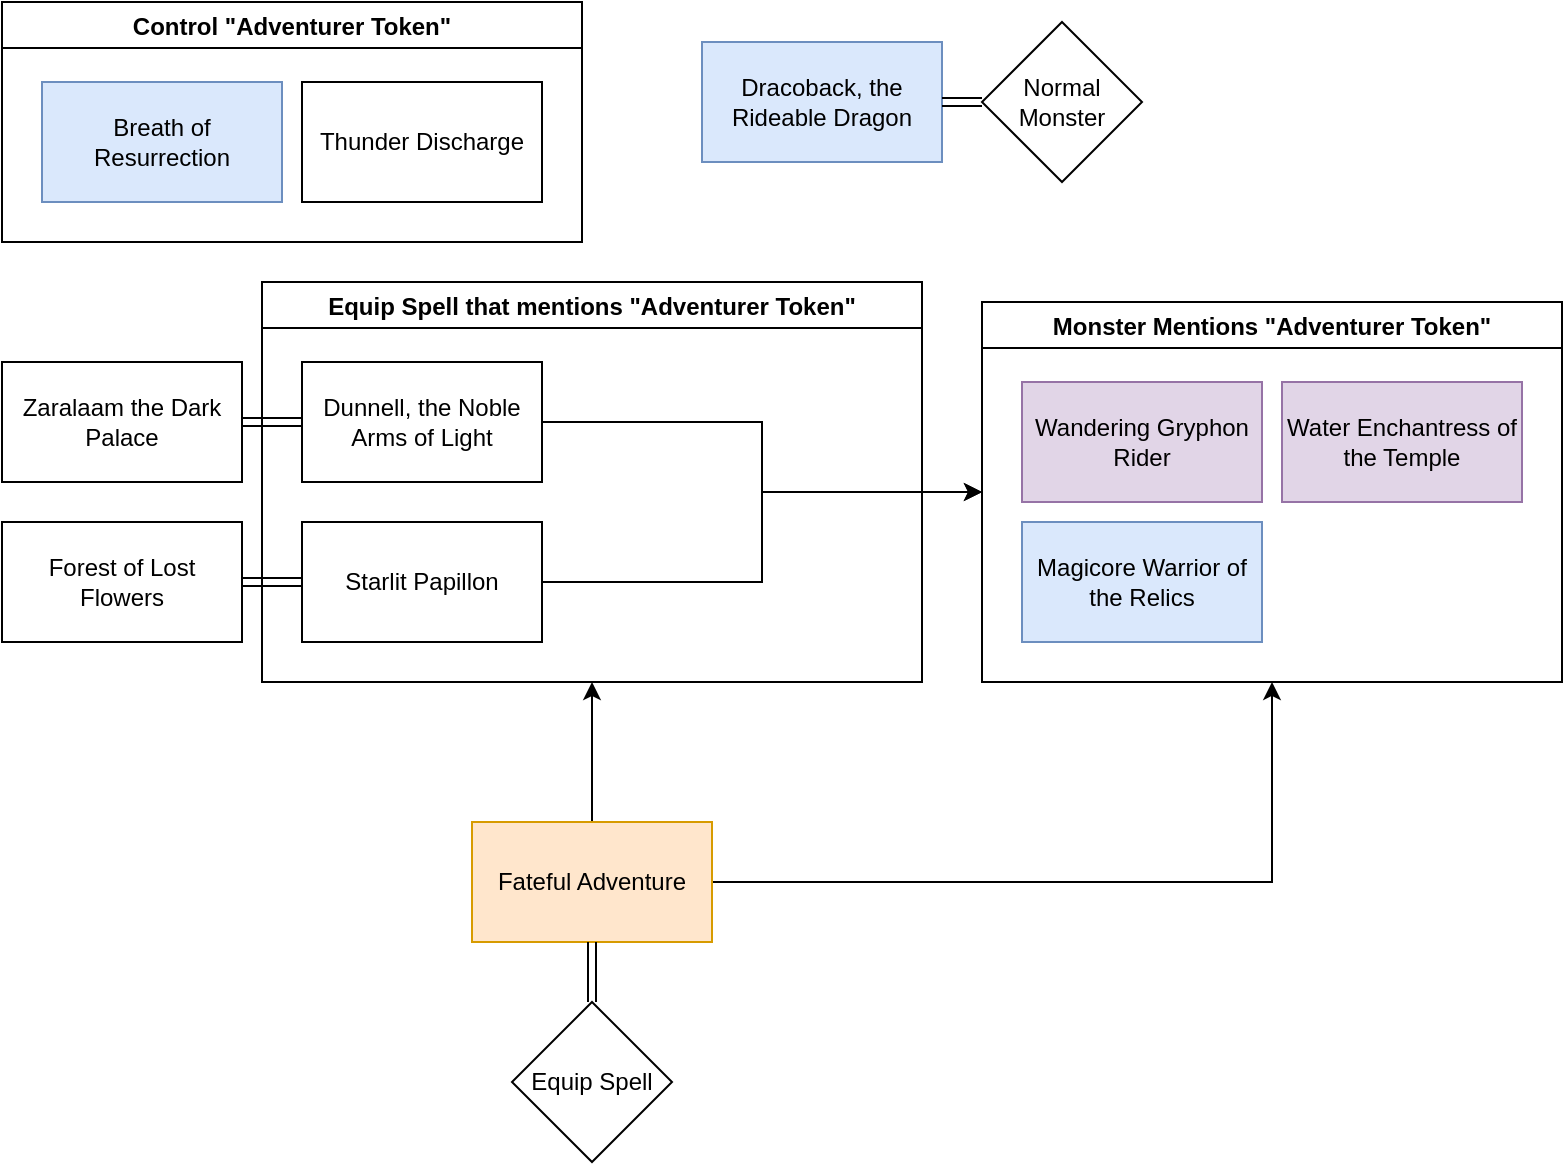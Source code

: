 <mxfile version="20.2.2" type="github" pages="10">
  <diagram id="GCSwSArWJtqAE6xZ00EX" name="Adventure Token">
    <mxGraphModel dx="1422" dy="754" grid="1" gridSize="10" guides="1" tooltips="1" connect="1" arrows="1" fold="1" page="1" pageScale="1" pageWidth="850" pageHeight="1100" math="0" shadow="0">
      <root>
        <mxCell id="0" />
        <mxCell id="1" parent="0" />
        <mxCell id="A58bLByZXZ_W331Bdj4T-2" value="Control &quot;Adventurer Token&quot;" style="swimlane;" parent="1" vertex="1">
          <mxGeometry x="20" y="20" width="290" height="120" as="geometry" />
        </mxCell>
        <mxCell id="A58bLByZXZ_W331Bdj4T-19" value="Breath of Resurrection" style="whiteSpace=wrap;html=1;fillColor=#dae8fc;strokeColor=#6c8ebf;" parent="A58bLByZXZ_W331Bdj4T-2" vertex="1">
          <mxGeometry x="20" y="40" width="120" height="60" as="geometry" />
        </mxCell>
        <mxCell id="A58bLByZXZ_W331Bdj4T-1" value="Thunder Discharge" style="whiteSpace=wrap;html=1;" parent="A58bLByZXZ_W331Bdj4T-2" vertex="1">
          <mxGeometry x="150" y="40" width="120" height="60" as="geometry" />
        </mxCell>
        <mxCell id="A58bLByZXZ_W331Bdj4T-7" style="edgeStyle=orthogonalEdgeStyle;rounded=0;orthogonalLoop=1;jettySize=auto;html=1;entryX=0;entryY=0.5;entryDx=0;entryDy=0;" parent="1" source="A58bLByZXZ_W331Bdj4T-3" target="A58bLByZXZ_W331Bdj4T-4" edge="1">
          <mxGeometry relative="1" as="geometry">
            <mxPoint x="490" y="260.0" as="targetPoint" />
          </mxGeometry>
        </mxCell>
        <mxCell id="A58bLByZXZ_W331Bdj4T-4" value="Monster Mentions &quot;Adventurer Token&quot;" style="swimlane;" parent="1" vertex="1">
          <mxGeometry x="510" y="170" width="290" height="190" as="geometry" />
        </mxCell>
        <mxCell id="A58bLByZXZ_W331Bdj4T-12" value="Wandering Gryphon Rider" style="whiteSpace=wrap;html=1;fillColor=#e1d5e7;strokeColor=#9673a6;" parent="A58bLByZXZ_W331Bdj4T-4" vertex="1">
          <mxGeometry x="20" y="40" width="120" height="60" as="geometry" />
        </mxCell>
        <mxCell id="A58bLByZXZ_W331Bdj4T-13" value="Water Enchantress of the Temple" style="whiteSpace=wrap;html=1;fillColor=#e1d5e7;strokeColor=#9673a6;" parent="A58bLByZXZ_W331Bdj4T-4" vertex="1">
          <mxGeometry x="150" y="40" width="120" height="60" as="geometry" />
        </mxCell>
        <mxCell id="A58bLByZXZ_W331Bdj4T-14" value="Magicore Warrior of the Relics" style="whiteSpace=wrap;html=1;fillColor=#dae8fc;strokeColor=#6c8ebf;" parent="A58bLByZXZ_W331Bdj4T-4" vertex="1">
          <mxGeometry x="20" y="110" width="120" height="60" as="geometry" />
        </mxCell>
        <mxCell id="A58bLByZXZ_W331Bdj4T-5" value="Zaralaam the Dark Palace" style="whiteSpace=wrap;html=1;" parent="1" vertex="1">
          <mxGeometry x="20" y="200" width="120" height="60" as="geometry" />
        </mxCell>
        <mxCell id="A58bLByZXZ_W331Bdj4T-6" value="" style="shape=link;html=1;rounded=0;exitX=1;exitY=0.5;exitDx=0;exitDy=0;entryX=0;entryY=0.5;entryDx=0;entryDy=0;" parent="1" source="A58bLByZXZ_W331Bdj4T-5" target="A58bLByZXZ_W331Bdj4T-3" edge="1">
          <mxGeometry width="100" relative="1" as="geometry">
            <mxPoint x="130" y="200" as="sourcePoint" />
            <mxPoint x="230" y="200" as="targetPoint" />
          </mxGeometry>
        </mxCell>
        <mxCell id="A58bLByZXZ_W331Bdj4T-9" style="edgeStyle=orthogonalEdgeStyle;rounded=0;orthogonalLoop=1;jettySize=auto;html=1;entryX=0;entryY=0.5;entryDx=0;entryDy=0;" parent="1" source="A58bLByZXZ_W331Bdj4T-8" target="A58bLByZXZ_W331Bdj4T-4" edge="1">
          <mxGeometry relative="1" as="geometry">
            <mxPoint x="490" y="260.0" as="targetPoint" />
          </mxGeometry>
        </mxCell>
        <mxCell id="A58bLByZXZ_W331Bdj4T-10" value="Forest of Lost Flowers" style="whiteSpace=wrap;html=1;" parent="1" vertex="1">
          <mxGeometry x="20" y="280" width="120" height="60" as="geometry" />
        </mxCell>
        <mxCell id="A58bLByZXZ_W331Bdj4T-11" value="" style="shape=link;html=1;rounded=0;exitX=1;exitY=0.5;exitDx=0;exitDy=0;entryX=0;entryY=0.5;entryDx=0;entryDy=0;" parent="1" source="A58bLByZXZ_W331Bdj4T-10" target="A58bLByZXZ_W331Bdj4T-8" edge="1">
          <mxGeometry width="100" relative="1" as="geometry">
            <mxPoint x="190" y="130" as="sourcePoint" />
            <mxPoint x="290" y="130" as="targetPoint" />
          </mxGeometry>
        </mxCell>
        <mxCell id="A58bLByZXZ_W331Bdj4T-18" style="edgeStyle=orthogonalEdgeStyle;rounded=0;orthogonalLoop=1;jettySize=auto;html=1;entryX=0.5;entryY=1;entryDx=0;entryDy=0;" parent="1" source="A58bLByZXZ_W331Bdj4T-15" target="A58bLByZXZ_W331Bdj4T-17" edge="1">
          <mxGeometry relative="1" as="geometry" />
        </mxCell>
        <mxCell id="qEL4A2o5Rj72KeJ-55Fw-1" style="edgeStyle=orthogonalEdgeStyle;rounded=0;orthogonalLoop=1;jettySize=auto;html=1;" parent="1" source="A58bLByZXZ_W331Bdj4T-15" target="A58bLByZXZ_W331Bdj4T-4" edge="1">
          <mxGeometry relative="1" as="geometry" />
        </mxCell>
        <mxCell id="A58bLByZXZ_W331Bdj4T-15" value="Fateful Adventure" style="whiteSpace=wrap;html=1;fillColor=#ffe6cc;strokeColor=#d79b00;" parent="1" vertex="1">
          <mxGeometry x="255" y="430" width="120" height="60" as="geometry" />
        </mxCell>
        <mxCell id="A58bLByZXZ_W331Bdj4T-16" value="Equip Spell" style="rhombus;whiteSpace=wrap;html=1;" parent="1" vertex="1">
          <mxGeometry x="275" y="520" width="80" height="80" as="geometry" />
        </mxCell>
        <mxCell id="A58bLByZXZ_W331Bdj4T-17" value="Equip Spell that mentions &quot;Adventurer Token&quot;" style="swimlane;" parent="1" vertex="1">
          <mxGeometry x="150" y="160" width="330" height="200" as="geometry" />
        </mxCell>
        <mxCell id="A58bLByZXZ_W331Bdj4T-3" value="Dunnell, the Noble Arms of Light" style="whiteSpace=wrap;html=1;" parent="A58bLByZXZ_W331Bdj4T-17" vertex="1">
          <mxGeometry x="20" y="40" width="120" height="60" as="geometry" />
        </mxCell>
        <mxCell id="A58bLByZXZ_W331Bdj4T-8" value="Starlit Papillon" style="whiteSpace=wrap;html=1;" parent="A58bLByZXZ_W331Bdj4T-17" vertex="1">
          <mxGeometry x="20" y="120" width="120" height="60" as="geometry" />
        </mxCell>
        <mxCell id="A58bLByZXZ_W331Bdj4T-20" value="" style="shape=link;html=1;rounded=0;exitX=0.5;exitY=1;exitDx=0;exitDy=0;entryX=0.5;entryY=0;entryDx=0;entryDy=0;" parent="1" source="A58bLByZXZ_W331Bdj4T-15" target="A58bLByZXZ_W331Bdj4T-16" edge="1">
          <mxGeometry width="100" relative="1" as="geometry">
            <mxPoint x="220" y="290" as="sourcePoint" />
            <mxPoint x="320" y="290" as="targetPoint" />
          </mxGeometry>
        </mxCell>
        <mxCell id="A58bLByZXZ_W331Bdj4T-21" value="Dracoback, the Rideable Dragon" style="whiteSpace=wrap;html=1;fillColor=#dae8fc;strokeColor=#6c8ebf;" parent="1" vertex="1">
          <mxGeometry x="370" y="40" width="120" height="60" as="geometry" />
        </mxCell>
        <mxCell id="A58bLByZXZ_W331Bdj4T-22" value="Normal Monster" style="rhombus;whiteSpace=wrap;html=1;" parent="1" vertex="1">
          <mxGeometry x="510" y="30" width="80" height="80" as="geometry" />
        </mxCell>
        <mxCell id="A58bLByZXZ_W331Bdj4T-23" value="" style="shape=link;html=1;rounded=0;exitX=1;exitY=0.5;exitDx=0;exitDy=0;entryX=0;entryY=0.5;entryDx=0;entryDy=0;" parent="1" source="A58bLByZXZ_W331Bdj4T-21" target="A58bLByZXZ_W331Bdj4T-22" edge="1">
          <mxGeometry width="100" relative="1" as="geometry">
            <mxPoint x="230" y="390" as="sourcePoint" />
            <mxPoint x="330" y="390" as="targetPoint" />
          </mxGeometry>
        </mxCell>
      </root>
    </mxGraphModel>
  </diagram>
  <diagram id="yCN277_x8tLkqwxnRDHB" name="Altergeist">
    <mxGraphModel dx="1497" dy="794" grid="1" gridSize="10" guides="1" tooltips="1" connect="1" arrows="1" fold="1" page="1" pageScale="1" pageWidth="850" pageHeight="1100" math="0" shadow="0">
      <root>
        <mxCell id="0" />
        <mxCell id="1" parent="0" />
        <mxCell id="vR89tFnPIPQHtjrUNC_y-1" value="Trap" style="rhombus;whiteSpace=wrap;html=1;" parent="1" vertex="1">
          <mxGeometry x="40" y="40" width="80" height="80" as="geometry" />
        </mxCell>
        <mxCell id="6oJqfFqvOP6pnvr1hs02-3" style="edgeStyle=orthogonalEdgeStyle;rounded=0;orthogonalLoop=1;jettySize=auto;html=1;entryX=0;entryY=0.5;entryDx=0;entryDy=0;exitX=1;exitY=0.5;exitDx=0;exitDy=0;" parent="1" source="gxtd1hV-yHyxcd9CdeAT-4" target="6oJqfFqvOP6pnvr1hs02-2" edge="1">
          <mxGeometry relative="1" as="geometry" />
        </mxCell>
        <mxCell id="6oJqfFqvOP6pnvr1hs02-2" value="&quot;Altergeist&quot; monster, except &quot;Altergeist Meluseek&quot;" style="swimlane;" parent="1" vertex="1">
          <mxGeometry x="325" y="60" width="375" height="420" as="geometry" />
        </mxCell>
        <mxCell id="gxtd1hV-yHyxcd9CdeAT-2" value="Altergeist Pixiel" style="whiteSpace=wrap;html=1;" parent="6oJqfFqvOP6pnvr1hs02-2" vertex="1">
          <mxGeometry x="15" y="250" width="120" height="60" as="geometry" />
        </mxCell>
        <mxCell id="dDeZeiOfrCmaO4HcSkGn-1" value="Altergeist Multifaker" style="whiteSpace=wrap;html=1;fillColor=#e1d5e7;strokeColor=#9673a6;" parent="6oJqfFqvOP6pnvr1hs02-2" vertex="1">
          <mxGeometry x="13.5" y="40" width="120" height="60" as="geometry" />
        </mxCell>
        <mxCell id="dDeZeiOfrCmaO4HcSkGn-5" value="Altergeist Marionetter" style="whiteSpace=wrap;html=1;fillColor=#ffe6cc;strokeColor=#d79b00;" parent="6oJqfFqvOP6pnvr1hs02-2" vertex="1">
          <mxGeometry x="13.5" y="110" width="120" height="60" as="geometry" />
        </mxCell>
        <mxCell id="dDeZeiOfrCmaO4HcSkGn-9" value="Altergeist Silquitous" style="whiteSpace=wrap;html=1;fillColor=#ffe6cc;strokeColor=#d79b00;" parent="6oJqfFqvOP6pnvr1hs02-2" vertex="1">
          <mxGeometry x="133.5" y="110" width="120" height="60" as="geometry" />
        </mxCell>
        <mxCell id="dDeZeiOfrCmaO4HcSkGn-16" value="Altergeist Fijialert" style="whiteSpace=wrap;html=1;fillColor=#dae8fc;strokeColor=#6c8ebf;" parent="6oJqfFqvOP6pnvr1hs02-2" vertex="1">
          <mxGeometry x="13.5" y="180" width="120" height="60" as="geometry" />
        </mxCell>
        <mxCell id="dDeZeiOfrCmaO4HcSkGn-17" value="Altergeist Pookuery" style="whiteSpace=wrap;html=1;fillColor=#dae8fc;strokeColor=#6c8ebf;" parent="6oJqfFqvOP6pnvr1hs02-2" vertex="1">
          <mxGeometry x="133.5" y="180" width="120" height="60" as="geometry" />
        </mxCell>
        <mxCell id="cwAPXJcV9ijmGMXJqpjq-3" style="edgeStyle=orthogonalEdgeStyle;rounded=0;orthogonalLoop=1;jettySize=auto;html=1;" edge="1" parent="1" source="6oJqfFqvOP6pnvr1hs02-4" target="gxtd1hV-yHyxcd9CdeAT-4">
          <mxGeometry relative="1" as="geometry" />
        </mxCell>
        <mxCell id="6oJqfFqvOP6pnvr1hs02-4" value="Direct &lt;br&gt;Attack" style="rhombus;whiteSpace=wrap;html=1;" parent="1" vertex="1">
          <mxGeometry x="20" y="230" width="80" height="80" as="geometry" />
        </mxCell>
        <mxCell id="6oJqfFqvOP6pnvr1hs02-10" value="Spellcaster" style="rhombus;whiteSpace=wrap;html=1;" parent="1" vertex="1">
          <mxGeometry x="120" y="40" width="80" height="80" as="geometry" />
        </mxCell>
        <mxCell id="6oJqfFqvOP6pnvr1hs02-11" value="Water" style="rhombus;whiteSpace=wrap;html=1;" parent="1" vertex="1">
          <mxGeometry x="200" y="40" width="80" height="80" as="geometry" />
        </mxCell>
        <mxCell id="gxtd1hV-yHyxcd9CdeAT-4" value="Altergiest Meluseek" style="whiteSpace=wrap;html=1;fillColor=#ffe6cc;strokeColor=#d79b00;" parent="1" vertex="1">
          <mxGeometry x="120" y="240" width="120" height="60" as="geometry" />
        </mxCell>
        <mxCell id="dDeZeiOfrCmaO4HcSkGn-3" style="edgeStyle=orthogonalEdgeStyle;rounded=0;orthogonalLoop=1;jettySize=auto;html=1;" parent="1" source="dDeZeiOfrCmaO4HcSkGn-2" target="dDeZeiOfrCmaO4HcSkGn-10" edge="1">
          <mxGeometry relative="1" as="geometry" />
        </mxCell>
        <mxCell id="dDeZeiOfrCmaO4HcSkGn-2" value="Altergeist Multifaker" style="whiteSpace=wrap;html=1;fillColor=#e1d5e7;strokeColor=#9673a6;" parent="1" vertex="1">
          <mxGeometry x="50" y="790" width="120" height="60" as="geometry" />
        </mxCell>
        <mxCell id="dDeZeiOfrCmaO4HcSkGn-8" style="edgeStyle=orthogonalEdgeStyle;rounded=0;orthogonalLoop=1;jettySize=auto;html=1;" parent="1" source="dDeZeiOfrCmaO4HcSkGn-6" target="dDeZeiOfrCmaO4HcSkGn-7" edge="1">
          <mxGeometry relative="1" as="geometry" />
        </mxCell>
        <mxCell id="dDeZeiOfrCmaO4HcSkGn-6" value="Altergeist Marionetter" style="whiteSpace=wrap;html=1;fillColor=#ffe6cc;strokeColor=#d79b00;" parent="1" vertex="1">
          <mxGeometry x="70" y="980" width="120" height="60" as="geometry" />
        </mxCell>
        <mxCell id="dDeZeiOfrCmaO4HcSkGn-7" value="&quot;Atergeist&quot; Trap" style="swimlane;" parent="1" vertex="1">
          <mxGeometry x="310" y="1040" width="200" height="200" as="geometry" />
        </mxCell>
        <mxCell id="dDeZeiOfrCmaO4HcSkGn-10" value="&quot;Altergeist&quot; monster, except &quot;Altergeist Multifaker&quot;" style="swimlane;" parent="1" vertex="1">
          <mxGeometry x="350" y="620" width="400" height="320" as="geometry" />
        </mxCell>
        <mxCell id="dDeZeiOfrCmaO4HcSkGn-11" value="Altergeist Pixiel" style="whiteSpace=wrap;html=1;" parent="dDeZeiOfrCmaO4HcSkGn-10" vertex="1">
          <mxGeometry x="19.25" y="110" width="120" height="60" as="geometry" />
        </mxCell>
        <mxCell id="dDeZeiOfrCmaO4HcSkGn-13" value="Altergeist Marionetter" style="whiteSpace=wrap;html=1;fillColor=#ffe6cc;strokeColor=#d79b00;" parent="dDeZeiOfrCmaO4HcSkGn-10" vertex="1">
          <mxGeometry x="19.25" y="40" width="120" height="60" as="geometry" />
        </mxCell>
        <mxCell id="dDeZeiOfrCmaO4HcSkGn-14" value="Altergeist Silquitous" style="whiteSpace=wrap;html=1;fillColor=#ffe6cc;strokeColor=#d79b00;" parent="dDeZeiOfrCmaO4HcSkGn-10" vertex="1">
          <mxGeometry x="139.25" y="40" width="120" height="60" as="geometry" />
        </mxCell>
        <mxCell id="dDeZeiOfrCmaO4HcSkGn-15" value="Altergiest Meluseek" style="whiteSpace=wrap;html=1;fillColor=#ffe6cc;strokeColor=#d79b00;" parent="dDeZeiOfrCmaO4HcSkGn-10" vertex="1">
          <mxGeometry x="260.75" y="40" width="120" height="60" as="geometry" />
        </mxCell>
        <mxCell id="dDeZeiOfrCmaO4HcSkGn-18" value="Altergeist Memorygant" style="whiteSpace=wrap;html=1;fillColor=#6a00ff;strokeColor=#3700CC;fontColor=#ffffff;" parent="1" vertex="1">
          <mxGeometry x="140" y="490" width="120" height="60" as="geometry" />
        </mxCell>
        <mxCell id="cwAPXJcV9ijmGMXJqpjq-2" style="edgeStyle=orthogonalEdgeStyle;rounded=0;orthogonalLoop=1;jettySize=auto;html=1;" edge="1" parent="1" source="cwAPXJcV9ijmGMXJqpjq-1" target="dDeZeiOfrCmaO4HcSkGn-18">
          <mxGeometry relative="1" as="geometry" />
        </mxCell>
        <mxCell id="cwAPXJcV9ijmGMXJqpjq-1" value="Double&lt;br&gt;Strike" style="rhombus;whiteSpace=wrap;html=1;" vertex="1" parent="1">
          <mxGeometry x="30" y="480" width="80" height="80" as="geometry" />
        </mxCell>
      </root>
    </mxGraphModel>
  </diagram>
  <diagram id="nKGaeM0TSgJgjrBLLhOO" name="Blackwing">
    <mxGraphModel dx="1369" dy="1944" grid="1" gridSize="10" guides="1" tooltips="1" connect="1" arrows="1" fold="1" page="1" pageScale="1" pageWidth="850" pageHeight="1100" math="0" shadow="0">
      <root>
        <mxCell id="0" />
        <mxCell id="1" parent="0" />
        <mxCell id="lFvNA6_jfG2Q7JL4HcK3-1" value="Blackwing - Shura the Blue Flame" style="whiteSpace=wrap;html=1;fillColor=#dae8fc;strokeColor=#6c8ebf;" parent="1" vertex="1">
          <mxGeometry x="30" y="-1060" width="120" height="60" as="geometry" />
        </mxCell>
        <mxCell id="lFvNA6_jfG2Q7JL4HcK3-2" value="Blackwing - Gale the Whrilwind" style="whiteSpace=wrap;html=1;fillColor=#ffe6cc;strokeColor=#d79b00;" parent="1" vertex="1">
          <mxGeometry x="170" y="-1060" width="120" height="60" as="geometry" />
        </mxCell>
        <mxCell id="lFvNA6_jfG2Q7JL4HcK3-3" value="Assault Blackwing - Chidori the Rain Sprinkling" style="whiteSpace=wrap;html=1;fillColor=#0050ef;strokeColor=#001DBC;fontColor=#ffffff;" parent="1" vertex="1">
          <mxGeometry x="310" y="-1060" width="120" height="60" as="geometry" />
        </mxCell>
        <mxCell id="2iw0dh3kBF73i4wy12Tx-1" value="Blackwing - Shura the Blue Flame" style="whiteSpace=wrap;html=1;fillColor=#dae8fc;strokeColor=#6c8ebf;" parent="1" vertex="1">
          <mxGeometry x="30" y="-980" width="120" height="60" as="geometry" />
        </mxCell>
        <mxCell id="2iw0dh3kBF73i4wy12Tx-2" value="Blackwing - Gale the Whrilwind" style="whiteSpace=wrap;html=1;fillColor=#ffe6cc;strokeColor=#d79b00;" parent="1" vertex="1">
          <mxGeometry x="170" y="-980" width="120" height="60" as="geometry" />
        </mxCell>
        <mxCell id="2iw0dh3kBF73i4wy12Tx-3" value="Assault Blackwing - Raikiri the Rain Shower" style="whiteSpace=wrap;html=1;fillColor=#6a00ff;strokeColor=#3700CC;fontColor=#ffffff;" parent="1" vertex="1">
          <mxGeometry x="310" y="-980" width="120" height="60" as="geometry" />
        </mxCell>
        <mxCell id="2iw0dh3kBF73i4wy12Tx-4" value="Blackwing - Sirocco the Dawn" style="whiteSpace=wrap;html=1;fillColor=#dae8fc;strokeColor=#6c8ebf;" parent="1" vertex="1">
          <mxGeometry x="170" y="-890" width="120" height="60" as="geometry" />
        </mxCell>
      </root>
    </mxGraphModel>
  </diagram>
  <diagram id="XAk19jjL0grtEa7kNc-3" name="Gunkan Suship">
    <mxGraphModel dx="981" dy="520" grid="1" gridSize="10" guides="1" tooltips="1" connect="1" arrows="1" fold="1" page="1" pageScale="1" pageWidth="850" pageHeight="1100" math="0" shadow="0">
      <root>
        <mxCell id="0" />
        <mxCell id="1" parent="0" />
        <mxCell id="8Kykemo6swlWoFwxvEj6-3" value="FIRE Support" style="swimlane;" parent="1" vertex="1">
          <mxGeometry x="20" y="160" width="160" height="260" as="geometry" />
        </mxCell>
        <mxCell id="8Kykemo6swlWoFwxvEj6-1" value="Barrier Statue of the Inferno" style="whiteSpace=wrap;html=1;fillColor=#ffe6cc;strokeColor=#d79b00;" parent="8Kykemo6swlWoFwxvEj6-3" vertex="1">
          <mxGeometry x="20" y="180" width="120" height="60" as="geometry" />
        </mxCell>
        <mxCell id="8Kykemo6swlWoFwxvEj6-2" value="True King Agnimazud, the Vanisher" style="whiteSpace=wrap;html=1;fillColor=#ffe6cc;strokeColor=#d79b00;" parent="8Kykemo6swlWoFwxvEj6-3" vertex="1">
          <mxGeometry x="20" y="40" width="120" height="60" as="geometry" />
        </mxCell>
        <mxCell id="8Kykemo6swlWoFwxvEj6-4" value="Hazy Flame Sphynx" style="whiteSpace=wrap;html=1;fillColor=#ffe6cc;strokeColor=#d79b00;" parent="8Kykemo6swlWoFwxvEj6-3" vertex="1">
          <mxGeometry x="20" y="110" width="120" height="60" as="geometry" />
        </mxCell>
        <mxCell id="BnYrXJmhmJlXwHzGKP-S-12" value="Gunkan Suship Monsters" style="swimlane;" parent="1" vertex="1">
          <mxGeometry x="20" y="20" width="550" height="120" as="geometry" />
        </mxCell>
        <mxCell id="o45Ohku343MH1LfRsQXY-1" value="Gunkan Suship Shari" style="whiteSpace=wrap;html=1;fillColor=#dae8fc;strokeColor=#6c8ebf;" parent="BnYrXJmhmJlXwHzGKP-S-12" vertex="1">
          <mxGeometry x="150" y="40" width="120" height="60" as="geometry" />
        </mxCell>
        <mxCell id="OCiO5wUWhMqaQ557Brtb-1" value="Gunkan Sunship Uni" style="whiteSpace=wrap;html=1;" parent="BnYrXJmhmJlXwHzGKP-S-12" vertex="1">
          <mxGeometry x="20" y="40" width="120" height="60" as="geometry" />
        </mxCell>
        <mxCell id="OCiO5wUWhMqaQ557Brtb-2" value="Gunkan Suship Ikura" style="whiteSpace=wrap;html=1;" parent="BnYrXJmhmJlXwHzGKP-S-12" vertex="1">
          <mxGeometry x="280" y="40" width="120" height="60" as="geometry" />
        </mxCell>
        <mxCell id="OCiO5wUWhMqaQ557Brtb-3" value="Gunkan Suship Shiranuo" style="whiteSpace=wrap;html=1;" parent="BnYrXJmhmJlXwHzGKP-S-12" vertex="1">
          <mxGeometry x="410" y="40" width="120" height="60" as="geometry" />
        </mxCell>
        <mxCell id="rciI87xook90kYw4HxMC-7" value="Suship Deck Special Summon" style="swimlane;" parent="1" vertex="1">
          <mxGeometry x="200" y="160" width="340" height="245" as="geometry" />
        </mxCell>
        <mxCell id="rciI87xook90kYw4HxMC-1" value="Gunkan Sushipyard Seaside Supper Spot" style="whiteSpace=wrap;html=1;" parent="rciI87xook90kYw4HxMC-7" vertex="1">
          <mxGeometry x="20" y="100" width="120" height="60" as="geometry" />
        </mxCell>
        <mxCell id="rciI87xook90kYw4HxMC-5" value="Draw 1" style="swimlane;" parent="rciI87xook90kYw4HxMC-7" vertex="1">
          <mxGeometry x="160" y="35" width="160" height="190" as="geometry" />
        </mxCell>
        <mxCell id="rciI87xook90kYw4HxMC-2" value="Upstart Goblin" style="whiteSpace=wrap;html=1;fillColor=#e1d5e7;strokeColor=#9673a6;" parent="rciI87xook90kYw4HxMC-5" vertex="1">
          <mxGeometry x="20" y="40" width="120" height="60" as="geometry" />
        </mxCell>
        <mxCell id="rciI87xook90kYw4HxMC-6" value="Jar of Greed" style="whiteSpace=wrap;html=1;fillColor=#dae8fc;strokeColor=#6c8ebf;" parent="rciI87xook90kYw4HxMC-5" vertex="1">
          <mxGeometry x="20" y="110" width="120" height="60" as="geometry" />
        </mxCell>
        <mxCell id="rciI87xook90kYw4HxMC-4" value="" style="edgeStyle=orthogonalEdgeStyle;rounded=0;orthogonalLoop=1;jettySize=auto;html=1;entryX=0;entryY=0.5;entryDx=0;entryDy=0;" parent="rciI87xook90kYw4HxMC-7" source="rciI87xook90kYw4HxMC-1" target="rciI87xook90kYw4HxMC-5" edge="1">
          <mxGeometry relative="1" as="geometry" />
        </mxCell>
        <mxCell id="pnu3xoXGs5OiqtqfGx1s-27" value="XYZ" style="swimlane;" parent="1" vertex="1">
          <mxGeometry x="600" y="20" width="1430" height="670" as="geometry" />
        </mxCell>
        <mxCell id="GAFAiYKfozU2mNSzuA_l-18" value="Astral Kuiboh Number XYZ" style="swimlane;" parent="pnu3xoXGs5OiqtqfGx1s-27" vertex="1">
          <mxGeometry x="20" y="40" width="1070" height="340" as="geometry" />
        </mxCell>
        <mxCell id="8Kykemo6swlWoFwxvEj6-6" value="Astral Kuriboh" style="whiteSpace=wrap;html=1;fillColor=#e1d5e7;strokeColor=#9673a6;" parent="GAFAiYKfozU2mNSzuA_l-18" vertex="1">
          <mxGeometry x="730" y="40" width="120" height="60" as="geometry" />
        </mxCell>
        <mxCell id="pnu3xoXGs5OiqtqfGx1s-1" value="Generic Level 5 Number XYZ" style="swimlane;" parent="GAFAiYKfozU2mNSzuA_l-18" vertex="1">
          <mxGeometry x="830" y="140" width="220" height="120" as="geometry" />
        </mxCell>
        <mxCell id="pnu3xoXGs5OiqtqfGx1s-14" value="Number 61: Volcasaurus" style="whiteSpace=wrap;html=1;" parent="pnu3xoXGs5OiqtqfGx1s-1" vertex="1">
          <mxGeometry x="50" y="40" width="120" height="60" as="geometry" />
        </mxCell>
        <mxCell id="IsJRNiErvM7OfpVYmuw0-4" value="" style="endArrow=classic;html=1;rounded=0;exitX=0.5;exitY=1;exitDx=0;exitDy=0;entryX=0.5;entryY=0;entryDx=0;entryDy=0;" parent="GAFAiYKfozU2mNSzuA_l-18" source="8Kykemo6swlWoFwxvEj6-6" target="hC7T2YFJt9dHvIczd3i8-16" edge="1">
          <mxGeometry width="50" height="50" relative="1" as="geometry">
            <mxPoint x="340" y="260" as="sourcePoint" />
            <mxPoint x="390" y="210" as="targetPoint" />
          </mxGeometry>
        </mxCell>
        <mxCell id="IsJRNiErvM7OfpVYmuw0-5" value="" style="endArrow=classic;html=1;rounded=0;exitX=0.5;exitY=1;exitDx=0;exitDy=0;entryX=0.5;entryY=0;entryDx=0;entryDy=0;" parent="GAFAiYKfozU2mNSzuA_l-18" source="8Kykemo6swlWoFwxvEj6-6" target="pnu3xoXGs5OiqtqfGx1s-1" edge="1">
          <mxGeometry width="50" height="50" relative="1" as="geometry">
            <mxPoint x="700" y="160" as="sourcePoint" />
            <mxPoint x="750" y="110" as="targetPoint" />
          </mxGeometry>
        </mxCell>
        <mxCell id="hC7T2YFJt9dHvIczd3i8-16" value="Generic Level 4 Number XYZ" style="swimlane;" parent="GAFAiYKfozU2mNSzuA_l-18" vertex="1">
          <mxGeometry x="20" y="140" width="730" height="180" as="geometry" />
        </mxCell>
        <mxCell id="GAFAiYKfozU2mNSzuA_l-1" value="2 Materials" style="swimlane;" parent="hC7T2YFJt9dHvIczd3i8-16" vertex="1">
          <mxGeometry x="20" y="40" width="280" height="120" as="geometry" />
        </mxCell>
        <mxCell id="8Kykemo6swlWoFwxvEj6-5" value="Number 39: Utopia" style="whiteSpace=wrap;html=1;fillColor=#6a00ff;fontColor=#ffffff;strokeColor=#3700CC;" parent="GAFAiYKfozU2mNSzuA_l-1" vertex="1">
          <mxGeometry x="20" y="40" width="120" height="60" as="geometry" />
        </mxCell>
        <mxCell id="GAFAiYKfozU2mNSzuA_l-17" value="Number 70: Malevolent Sin" style="whiteSpace=wrap;html=1;" parent="GAFAiYKfozU2mNSzuA_l-1" vertex="1">
          <mxGeometry x="140" y="40" width="120" height="60" as="geometry" />
        </mxCell>
        <mxCell id="hC7T2YFJt9dHvIczd3i8-1" value="3 Materials" style="swimlane;" parent="hC7T2YFJt9dHvIczd3i8-16" vertex="1">
          <mxGeometry x="310" y="40" width="400" height="120" as="geometry" />
        </mxCell>
        <mxCell id="GAFAiYKfozU2mNSzuA_l-15" value="Number 57: Tri-Head Dust Dragon" style="whiteSpace=wrap;html=1;fillColor=#0050ef;fontColor=#ffffff;strokeColor=#001DBC;" parent="hC7T2YFJt9dHvIczd3i8-1" vertex="1">
          <mxGeometry x="20" y="40" width="120" height="60" as="geometry" />
        </mxCell>
        <mxCell id="IsJRNiErvM7OfpVYmuw0-48" value="Number 104: Masquerade" style="whiteSpace=wrap;html=1;fillColor=#0050ef;fontColor=#ffffff;strokeColor=#001DBC;" parent="hC7T2YFJt9dHvIczd3i8-1" vertex="1">
          <mxGeometry x="260" y="40" width="120" height="60" as="geometry" />
        </mxCell>
        <mxCell id="IsJRNiErvM7OfpVYmuw0-49" value="Number 91: Thunder Spark Dragon" style="whiteSpace=wrap;html=1;fillColor=#0050ef;fontColor=#ffffff;strokeColor=#001DBC;" parent="hC7T2YFJt9dHvIczd3i8-1" vertex="1">
          <mxGeometry x="140" y="40" width="120" height="60" as="geometry" />
        </mxCell>
        <mxCell id="BnYrXJmhmJlXwHzGKP-S-11" value="Gunkan Suship XYZ" style="swimlane;" parent="pnu3xoXGs5OiqtqfGx1s-27" vertex="1">
          <mxGeometry x="1110" y="40" width="300" height="270" as="geometry" />
        </mxCell>
        <mxCell id="IsJRNiErvM7OfpVYmuw0-3" value="" style="edgeStyle=orthogonalEdgeStyle;rounded=0;orthogonalLoop=1;jettySize=auto;html=1;" parent="BnYrXJmhmJlXwHzGKP-S-11" source="BnYrXJmhmJlXwHzGKP-S-1" target="BnYrXJmhmJlXwHzGKP-S-9" edge="1">
          <mxGeometry relative="1" as="geometry" />
        </mxCell>
        <mxCell id="BnYrXJmhmJlXwHzGKP-S-1" value="Gunkan Suship Ikura-class Dreadnought" style="whiteSpace=wrap;html=1;fillColor=#0050ef;fontColor=#ffffff;strokeColor=#001DBC;" parent="BnYrXJmhmJlXwHzGKP-S-11" vertex="1">
          <mxGeometry x="160" y="190" width="120" height="60" as="geometry" />
        </mxCell>
        <mxCell id="BnYrXJmhmJlXwHzGKP-S-2" value="Gunkan Suship Shari" style="whiteSpace=wrap;html=1;fillColor=#dae8fc;strokeColor=#6c8ebf;" parent="BnYrXJmhmJlXwHzGKP-S-11" vertex="1">
          <mxGeometry x="160" y="40" width="120" height="60" as="geometry" />
        </mxCell>
        <mxCell id="BnYrXJmhmJlXwHzGKP-S-5" style="edgeStyle=orthogonalEdgeStyle;rounded=0;orthogonalLoop=1;jettySize=auto;html=1;entryX=0.5;entryY=0;entryDx=0;entryDy=0;" parent="BnYrXJmhmJlXwHzGKP-S-11" source="BnYrXJmhmJlXwHzGKP-S-3" target="BnYrXJmhmJlXwHzGKP-S-1" edge="1">
          <mxGeometry relative="1" as="geometry" />
        </mxCell>
        <mxCell id="BnYrXJmhmJlXwHzGKP-S-3" value="Gunkan Suship Ikura" style="whiteSpace=wrap;html=1;" parent="BnYrXJmhmJlXwHzGKP-S-11" vertex="1">
          <mxGeometry x="160" y="110" width="120" height="60" as="geometry" />
        </mxCell>
        <mxCell id="BnYrXJmhmJlXwHzGKP-S-4" value="" style="shape=link;html=1;rounded=0;exitX=0.5;exitY=1;exitDx=0;exitDy=0;entryX=0.5;entryY=0;entryDx=0;entryDy=0;" parent="BnYrXJmhmJlXwHzGKP-S-11" source="BnYrXJmhmJlXwHzGKP-S-2" target="BnYrXJmhmJlXwHzGKP-S-3" edge="1">
          <mxGeometry width="100" relative="1" as="geometry">
            <mxPoint x="390" y="80" as="sourcePoint" />
            <mxPoint x="490" y="80" as="targetPoint" />
          </mxGeometry>
        </mxCell>
        <mxCell id="BnYrXJmhmJlXwHzGKP-S-6" value="Gunkan Suship Shari" style="whiteSpace=wrap;html=1;fillColor=#dae8fc;strokeColor=#6c8ebf;" parent="BnYrXJmhmJlXwHzGKP-S-11" vertex="1">
          <mxGeometry x="20" y="40" width="120" height="60" as="geometry" />
        </mxCell>
        <mxCell id="BnYrXJmhmJlXwHzGKP-S-7" value="Gunkan Suship Shiranuo" style="whiteSpace=wrap;html=1;" parent="BnYrXJmhmJlXwHzGKP-S-11" vertex="1">
          <mxGeometry x="20" y="110" width="120" height="60" as="geometry" />
        </mxCell>
        <mxCell id="BnYrXJmhmJlXwHzGKP-S-8" value="" style="shape=link;html=1;rounded=0;exitX=0.5;exitY=1;exitDx=0;exitDy=0;entryX=0.5;entryY=0;entryDx=0;entryDy=0;" parent="BnYrXJmhmJlXwHzGKP-S-11" source="BnYrXJmhmJlXwHzGKP-S-6" target="BnYrXJmhmJlXwHzGKP-S-7" edge="1">
          <mxGeometry width="100" relative="1" as="geometry">
            <mxPoint x="50" y="80" as="sourcePoint" />
            <mxPoint x="150" y="80" as="targetPoint" />
          </mxGeometry>
        </mxCell>
        <mxCell id="BnYrXJmhmJlXwHzGKP-S-9" value="Gunkan Suship Shirauo-class Carrier" style="whiteSpace=wrap;html=1;fillColor=#f0a30a;fontColor=#000000;strokeColor=#BD7000;" parent="BnYrXJmhmJlXwHzGKP-S-11" vertex="1">
          <mxGeometry x="20" y="190" width="120" height="60" as="geometry" />
        </mxCell>
        <mxCell id="BnYrXJmhmJlXwHzGKP-S-10" value="" style="edgeStyle=orthogonalEdgeStyle;rounded=0;orthogonalLoop=1;jettySize=auto;html=1;" parent="BnYrXJmhmJlXwHzGKP-S-11" source="BnYrXJmhmJlXwHzGKP-S-7" target="BnYrXJmhmJlXwHzGKP-S-9" edge="1">
          <mxGeometry relative="1" as="geometry" />
        </mxCell>
        <mxCell id="BnYrXJmhmJlXwHzGKP-S-13" value="XYZ Support" style="swimlane;" parent="pnu3xoXGs5OiqtqfGx1s-27" vertex="1">
          <mxGeometry x="1180" y="330" width="160" height="190" as="geometry" />
        </mxCell>
        <mxCell id="BnYrXJmhmJlXwHzGKP-S-14" value="Divine Arsenal AA-ZEUS - Sky Thunder" style="whiteSpace=wrap;html=1;fillColor=#6a00ff;fontColor=#ffffff;strokeColor=#3700CC;" parent="BnYrXJmhmJlXwHzGKP-S-13" vertex="1">
          <mxGeometry x="20" y="45" width="120" height="60" as="geometry" />
        </mxCell>
        <mxCell id="BnYrXJmhmJlXwHzGKP-S-15" value="Heroic Challenger - Extra Sword" style="whiteSpace=wrap;html=1;fillColor=#dae8fc;strokeColor=#6c8ebf;" parent="BnYrXJmhmJlXwHzGKP-S-13" vertex="1">
          <mxGeometry x="20" y="115" width="120" height="60" as="geometry" />
        </mxCell>
        <mxCell id="pnu3xoXGs5OiqtqfGx1s-23" value="Generic Level 4 XYZ" style="swimlane;" parent="pnu3xoXGs5OiqtqfGx1s-27" vertex="1">
          <mxGeometry x="102.5" y="400" width="605" height="250" as="geometry" />
        </mxCell>
        <mxCell id="hC7T2YFJt9dHvIczd3i8-19" value="3 Material" style="swimlane;" parent="pnu3xoXGs5OiqtqfGx1s-23" vertex="1">
          <mxGeometry x="315" y="40" width="275" height="120" as="geometry" />
        </mxCell>
        <mxCell id="pnu3xoXGs5OiqtqfGx1s-76" value="Tin Archduke" style="whiteSpace=wrap;html=1;fillColor=#0050ef;fontColor=#ffffff;strokeColor=#001DBC;" parent="hC7T2YFJt9dHvIczd3i8-19" vertex="1">
          <mxGeometry x="17.5" y="40" width="120" height="60" as="geometry" />
        </mxCell>
        <mxCell id="pnu3xoXGs5OiqtqfGx1s-79" value="Gagagigo the Risen" style="whiteSpace=wrap;html=1;fillColor=#0050ef;fontColor=#ffffff;strokeColor=#001DBC;" parent="hC7T2YFJt9dHvIczd3i8-19" vertex="1">
          <mxGeometry x="137.5" y="40" width="120" height="60" as="geometry" />
        </mxCell>
        <mxCell id="hC7T2YFJt9dHvIczd3i8-22" value="2 Materials" style="swimlane;" parent="pnu3xoXGs5OiqtqfGx1s-23" vertex="1">
          <mxGeometry x="15" y="40" width="285" height="190" as="geometry" />
        </mxCell>
        <mxCell id="pnu3xoXGs5OiqtqfGx1s-68" value="Kachi Kochi Dragon" style="whiteSpace=wrap;html=1;fillColor=#f0a30a;fontColor=#000000;strokeColor=#BD7000;" parent="hC7T2YFJt9dHvIczd3i8-22" vertex="1">
          <mxGeometry x="20" y="40" width="120" height="60" as="geometry" />
        </mxCell>
        <mxCell id="pnu3xoXGs5OiqtqfGx1s-70" value="Cairngorgon, Antiluminescent Knight" style="whiteSpace=wrap;html=1;fillColor=#f0a30a;fontColor=#000000;strokeColor=#BD7000;" parent="hC7T2YFJt9dHvIczd3i8-22" vertex="1">
          <mxGeometry x="140" y="40" width="120" height="60" as="geometry" />
        </mxCell>
        <mxCell id="pnu3xoXGs5OiqtqfGx1s-75" value="Gem-Knight Pearl" style="whiteSpace=wrap;html=1;fillColor=#0050ef;fontColor=#ffffff;strokeColor=#001DBC;" parent="hC7T2YFJt9dHvIczd3i8-22" vertex="1">
          <mxGeometry x="20" y="110" width="120" height="60" as="geometry" />
        </mxCell>
        <mxCell id="pnu3xoXGs5OiqtqfGx1s-77" value="Photon Papilloperative" style="whiteSpace=wrap;html=1;fillColor=#0050ef;fontColor=#ffffff;strokeColor=#001DBC;" parent="hC7T2YFJt9dHvIczd3i8-22" vertex="1">
          <mxGeometry x="140" y="110" width="120" height="60" as="geometry" />
        </mxCell>
        <mxCell id="pnu3xoXGs5OiqtqfGx1s-26" value="Generic Level 5 XYZ" style="swimlane;" parent="pnu3xoXGs5OiqtqfGx1s-27" vertex="1">
          <mxGeometry x="820" y="400" width="280" height="120" as="geometry" />
        </mxCell>
        <mxCell id="hC7T2YFJt9dHvIczd3i8-17" value="Tiras, Keeper of Genesis" style="whiteSpace=wrap;html=1;fillColor=#6a00ff;fontColor=#ffffff;strokeColor=#3700CC;" parent="pnu3xoXGs5OiqtqfGx1s-26" vertex="1">
          <mxGeometry x="20" y="40" width="120" height="60" as="geometry" />
        </mxCell>
        <mxCell id="hC7T2YFJt9dHvIczd3i8-18" value="Adreus, Keeper of Armageddon" style="whiteSpace=wrap;html=1;fillColor=#6a00ff;fontColor=#ffffff;strokeColor=#3700CC;" parent="pnu3xoXGs5OiqtqfGx1s-26" vertex="1">
          <mxGeometry x="140" y="40" width="120" height="60" as="geometry" />
        </mxCell>
        <mxCell id="IsJRNiErvM7OfpVYmuw0-1" value="" style="endArrow=none;dashed=1;html=1;dashPattern=1 3;strokeWidth=2;rounded=0;entryX=0.5;entryY=1;entryDx=0;entryDy=0;exitX=0.5;exitY=0;exitDx=0;exitDy=0;" parent="pnu3xoXGs5OiqtqfGx1s-27" source="pnu3xoXGs5OiqtqfGx1s-26" target="pnu3xoXGs5OiqtqfGx1s-1" edge="1">
          <mxGeometry width="50" height="50" relative="1" as="geometry">
            <mxPoint x="1370" y="780" as="sourcePoint" />
            <mxPoint x="1420" y="730" as="targetPoint" />
          </mxGeometry>
        </mxCell>
        <mxCell id="IsJRNiErvM7OfpVYmuw0-2" value="" style="endArrow=none;dashed=1;html=1;dashPattern=1 3;strokeWidth=2;rounded=0;entryX=0.5;entryY=1;entryDx=0;entryDy=0;exitX=0.503;exitY=0;exitDx=0;exitDy=0;exitPerimeter=0;" parent="pnu3xoXGs5OiqtqfGx1s-27" source="pnu3xoXGs5OiqtqfGx1s-23" target="hC7T2YFJt9dHvIczd3i8-16" edge="1">
          <mxGeometry width="50" height="50" relative="1" as="geometry">
            <mxPoint x="670" y="770" as="sourcePoint" />
            <mxPoint x="810" y="730" as="targetPoint" />
          </mxGeometry>
        </mxCell>
        <mxCell id="IsJRNiErvM7OfpVYmuw0-46" value="Hand" style="swimlane;" parent="1" vertex="1">
          <mxGeometry x="820" y="720" width="890" height="600" as="geometry" />
        </mxCell>
        <mxCell id="IsJRNiErvM7OfpVYmuw0-26" value="Cards (2): XYZ Level 4 (3), Draw 1, Battle effect negate" style="swimlane;" parent="IsJRNiErvM7OfpVYmuw0-46" vertex="1">
          <mxGeometry x="20" y="40" width="580" height="120" as="geometry" />
        </mxCell>
        <mxCell id="IsJRNiErvM7OfpVYmuw0-21" value="Gunkan Suship Shari" style="whiteSpace=wrap;html=1;fillColor=#dae8fc;strokeColor=#6c8ebf;" parent="IsJRNiErvM7OfpVYmuw0-26" vertex="1">
          <mxGeometry x="155" y="40" width="120" height="60" as="geometry" />
        </mxCell>
        <mxCell id="IsJRNiErvM7OfpVYmuw0-22" value="Gunkan Sunship Uni" style="whiteSpace=wrap;html=1;" parent="IsJRNiErvM7OfpVYmuw0-26" vertex="1">
          <mxGeometry x="20" y="40" width="120" height="60" as="geometry" />
        </mxCell>
        <mxCell id="IsJRNiErvM7OfpVYmuw0-23" value="" style="shape=link;html=1;rounded=0;exitX=1;exitY=0.5;exitDx=0;exitDy=0;entryX=0;entryY=0.5;entryDx=0;entryDy=0;" parent="IsJRNiErvM7OfpVYmuw0-26" source="IsJRNiErvM7OfpVYmuw0-22" target="IsJRNiErvM7OfpVYmuw0-21" edge="1">
          <mxGeometry width="100" relative="1" as="geometry">
            <mxPoint x="255" y="90" as="sourcePoint" />
            <mxPoint x="355" y="90" as="targetPoint" />
          </mxGeometry>
        </mxCell>
        <mxCell id="IsJRNiErvM7OfpVYmuw0-47" value="" style="edgeStyle=orthogonalEdgeStyle;rounded=0;orthogonalLoop=1;jettySize=auto;html=1;" parent="IsJRNiErvM7OfpVYmuw0-26" source="IsJRNiErvM7OfpVYmuw0-24" target="GAFAiYKfozU2mNSzuA_l-14" edge="1">
          <mxGeometry relative="1" as="geometry" />
        </mxCell>
        <mxCell id="IsJRNiErvM7OfpVYmuw0-24" value="Gunkan Suship Shari" style="whiteSpace=wrap;html=1;fillColor=#dae8fc;strokeColor=#6c8ebf;" parent="IsJRNiErvM7OfpVYmuw0-26" vertex="1">
          <mxGeometry x="300" y="40" width="120" height="60" as="geometry" />
        </mxCell>
        <mxCell id="IsJRNiErvM7OfpVYmuw0-25" value="" style="edgeStyle=orthogonalEdgeStyle;rounded=0;orthogonalLoop=1;jettySize=auto;html=1;" parent="IsJRNiErvM7OfpVYmuw0-26" source="IsJRNiErvM7OfpVYmuw0-21" target="IsJRNiErvM7OfpVYmuw0-24" edge="1">
          <mxGeometry relative="1" as="geometry" />
        </mxCell>
        <mxCell id="GAFAiYKfozU2mNSzuA_l-14" value="Number 104: Masquerade" style="whiteSpace=wrap;html=1;fillColor=#0050ef;fontColor=#ffffff;strokeColor=#001DBC;" parent="IsJRNiErvM7OfpVYmuw0-26" vertex="1">
          <mxGeometry x="440" y="40" width="120" height="60" as="geometry" />
        </mxCell>
        <mxCell id="IsJRNiErvM7OfpVYmuw0-45" value="Cards (3): Draw 2, Negate 2, Destroy 1 on battle damage" style="swimlane;" parent="IsJRNiErvM7OfpVYmuw0-46" vertex="1">
          <mxGeometry x="20" y="460" width="850" height="120" as="geometry" />
        </mxCell>
        <mxCell id="IsJRNiErvM7OfpVYmuw0-33" value="Gunkan Suship Shari" style="whiteSpace=wrap;html=1;fillColor=#dae8fc;strokeColor=#6c8ebf;" parent="IsJRNiErvM7OfpVYmuw0-45" vertex="1">
          <mxGeometry x="155" y="40" width="120" height="60" as="geometry" />
        </mxCell>
        <mxCell id="IsJRNiErvM7OfpVYmuw0-34" value="Gunkan Sunship Uni" style="whiteSpace=wrap;html=1;" parent="IsJRNiErvM7OfpVYmuw0-45" vertex="1">
          <mxGeometry x="20" y="40" width="120" height="60" as="geometry" />
        </mxCell>
        <mxCell id="IsJRNiErvM7OfpVYmuw0-35" value="" style="shape=link;html=1;rounded=0;exitX=1;exitY=0.5;exitDx=0;exitDy=0;entryX=0;entryY=0.5;entryDx=0;entryDy=0;" parent="IsJRNiErvM7OfpVYmuw0-45" source="IsJRNiErvM7OfpVYmuw0-34" target="IsJRNiErvM7OfpVYmuw0-33" edge="1">
          <mxGeometry width="100" relative="1" as="geometry">
            <mxPoint x="-1125" y="-960" as="sourcePoint" />
            <mxPoint x="-1025" y="-960" as="targetPoint" />
          </mxGeometry>
        </mxCell>
        <mxCell id="IsJRNiErvM7OfpVYmuw0-36" value="Gunkan Suship Shari" style="whiteSpace=wrap;html=1;fillColor=#dae8fc;strokeColor=#6c8ebf;" parent="IsJRNiErvM7OfpVYmuw0-45" vertex="1">
          <mxGeometry x="430" y="40" width="120" height="60" as="geometry" />
        </mxCell>
        <mxCell id="IsJRNiErvM7OfpVYmuw0-40" value="" style="edgeStyle=orthogonalEdgeStyle;rounded=0;orthogonalLoop=1;jettySize=auto;html=1;" parent="IsJRNiErvM7OfpVYmuw0-45" source="IsJRNiErvM7OfpVYmuw0-38" target="IsJRNiErvM7OfpVYmuw0-36" edge="1">
          <mxGeometry relative="1" as="geometry" />
        </mxCell>
        <mxCell id="IsJRNiErvM7OfpVYmuw0-38" value="Gunkan Suship Ikura" style="whiteSpace=wrap;html=1;" parent="IsJRNiErvM7OfpVYmuw0-45" vertex="1">
          <mxGeometry x="290" y="40" width="120" height="60" as="geometry" />
        </mxCell>
        <mxCell id="IsJRNiErvM7OfpVYmuw0-39" value="" style="shape=link;html=1;rounded=0;exitX=1;exitY=0.5;exitDx=0;exitDy=0;entryX=0;entryY=0.5;entryDx=0;entryDy=0;" parent="IsJRNiErvM7OfpVYmuw0-45" source="IsJRNiErvM7OfpVYmuw0-33" target="IsJRNiErvM7OfpVYmuw0-38" edge="1">
          <mxGeometry width="100" relative="1" as="geometry">
            <mxPoint x="200" y="30" as="sourcePoint" />
            <mxPoint x="300" y="30" as="targetPoint" />
          </mxGeometry>
        </mxCell>
        <mxCell id="IsJRNiErvM7OfpVYmuw0-41" value="Gunkan Suship Ikura-class Dreadnought" style="whiteSpace=wrap;html=1;fillColor=#0050ef;fontColor=#ffffff;strokeColor=#001DBC;" parent="IsJRNiErvM7OfpVYmuw0-45" vertex="1">
          <mxGeometry x="570" y="40" width="120" height="60" as="geometry" />
        </mxCell>
        <mxCell id="IsJRNiErvM7OfpVYmuw0-43" value="" style="edgeStyle=orthogonalEdgeStyle;rounded=0;orthogonalLoop=1;jettySize=auto;html=1;" parent="IsJRNiErvM7OfpVYmuw0-45" source="IsJRNiErvM7OfpVYmuw0-36" target="IsJRNiErvM7OfpVYmuw0-41" edge="1">
          <mxGeometry relative="1" as="geometry" />
        </mxCell>
        <mxCell id="IsJRNiErvM7OfpVYmuw0-42" value="Gunkan Suship Uni-class Super-Dreadnought" style="whiteSpace=wrap;html=1;fillColor=#f0a30a;fontColor=#000000;strokeColor=#BD7000;" parent="IsJRNiErvM7OfpVYmuw0-45" vertex="1">
          <mxGeometry x="710" y="40" width="120" height="60" as="geometry" />
        </mxCell>
        <mxCell id="IsJRNiErvM7OfpVYmuw0-44" value="" style="edgeStyle=orthogonalEdgeStyle;rounded=0;orthogonalLoop=1;jettySize=auto;html=1;" parent="IsJRNiErvM7OfpVYmuw0-45" source="IsJRNiErvM7OfpVYmuw0-41" target="IsJRNiErvM7OfpVYmuw0-42" edge="1">
          <mxGeometry relative="1" as="geometry" />
        </mxCell>
        <mxCell id="IsJRNiErvM7OfpVYmuw0-50" value="Damage Rival" style="swimlane;" parent="IsJRNiErvM7OfpVYmuw0-46" vertex="1">
          <mxGeometry x="20" y="180" width="580" height="120" as="geometry" />
        </mxCell>
        <mxCell id="IsJRNiErvM7OfpVYmuw0-58" value="Number 57: Tri-Head Dust Dragon" style="whiteSpace=wrap;html=1;fillColor=#0050ef;fontColor=#ffffff;strokeColor=#001DBC;" parent="IsJRNiErvM7OfpVYmuw0-50" vertex="1">
          <mxGeometry x="440" y="40" width="120" height="60" as="geometry" />
        </mxCell>
        <mxCell id="IsJRNiErvM7OfpVYmuw0-62" value="" style="endArrow=none;dashed=1;html=1;rounded=0;" parent="IsJRNiErvM7OfpVYmuw0-50" edge="1">
          <mxGeometry width="50" height="50" relative="1" as="geometry">
            <mxPoint x="20" y="69.38" as="sourcePoint" />
            <mxPoint x="420" y="69.38" as="targetPoint" />
          </mxGeometry>
        </mxCell>
        <mxCell id="IsJRNiErvM7OfpVYmuw0-59" value="Face-up  Monster Wipe" style="swimlane;" parent="IsJRNiErvM7OfpVYmuw0-46" vertex="1">
          <mxGeometry x="20" y="320" width="580" height="120" as="geometry" />
        </mxCell>
        <mxCell id="IsJRNiErvM7OfpVYmuw0-61" value="Number 91: Thunder Spark Dragon" style="whiteSpace=wrap;html=1;fillColor=#0050ef;fontColor=#ffffff;strokeColor=#001DBC;" parent="IsJRNiErvM7OfpVYmuw0-59" vertex="1">
          <mxGeometry x="440" y="40" width="120" height="60" as="geometry" />
        </mxCell>
        <mxCell id="IsJRNiErvM7OfpVYmuw0-63" value="" style="endArrow=none;dashed=1;html=1;rounded=0;" parent="IsJRNiErvM7OfpVYmuw0-59" edge="1">
          <mxGeometry width="50" height="50" relative="1" as="geometry">
            <mxPoint x="20" y="80" as="sourcePoint" />
            <mxPoint x="420" y="80" as="targetPoint" />
          </mxGeometry>
        </mxCell>
        <mxCell id="sbC46Vy-hBceLZn_w-AV-1" value="Gunkan Suship Ikura-class Dreadnought" style="whiteSpace=wrap;html=1;fillColor=#0050ef;fontColor=#ffffff;strokeColor=#001DBC;" vertex="1" parent="1">
          <mxGeometry x="340" y="500" width="120" height="60" as="geometry" />
        </mxCell>
        <mxCell id="sbC46Vy-hBceLZn_w-AV-5" style="edgeStyle=orthogonalEdgeStyle;rounded=0;orthogonalLoop=1;jettySize=auto;html=1;" edge="1" parent="1" source="sbC46Vy-hBceLZn_w-AV-2" target="sbC46Vy-hBceLZn_w-AV-1">
          <mxGeometry relative="1" as="geometry" />
        </mxCell>
        <mxCell id="sbC46Vy-hBceLZn_w-AV-2" value="Double&lt;br&gt;Strike" style="rhombus;whiteSpace=wrap;html=1;" vertex="1" parent="1">
          <mxGeometry x="230" y="490" width="80" height="80" as="geometry" />
        </mxCell>
        <mxCell id="sbC46Vy-hBceLZn_w-AV-4" value="" style="shape=link;html=1;rounded=0;" edge="1" parent="1">
          <mxGeometry width="100" relative="1" as="geometry">
            <mxPoint x="810" y="570" as="sourcePoint" />
            <mxPoint x="910" y="570" as="targetPoint" />
          </mxGeometry>
        </mxCell>
      </root>
    </mxGraphModel>
  </diagram>
  <diagram id="rtC8bloVcLYM7j3fV9hS" name="Floowandereeze">
    <mxGraphModel dx="3042" dy="2976" grid="1" gridSize="10" guides="1" tooltips="1" connect="1" arrows="1" fold="1" page="1" pageScale="1" pageWidth="850" pageHeight="1100" math="0" shadow="0">
      <root>
        <mxCell id="0" />
        <mxCell id="1" parent="0" />
        <mxCell id="_eYxeaRYzBX5TCJdiild-1" value="Floowandereeze &amp;amp; Snowl" style="whiteSpace=wrap;html=1;fillColor=#e1d5e7;strokeColor=#9673a6;" parent="1" vertex="1">
          <mxGeometry x="40" y="-1050" width="120" height="60" as="geometry" />
        </mxCell>
        <mxCell id="WqN_qQ-_4ZWQsjKhy5V5-1" value="Floowandereeze &amp;amp; Robina" style="whiteSpace=wrap;html=1;fillColor=#ffe6cc;strokeColor=#d79b00;" parent="1" vertex="1">
          <mxGeometry x="170" y="-1050" width="120" height="60" as="geometry" />
        </mxCell>
        <mxCell id="WqN_qQ-_4ZWQsjKhy5V5-2" value="Floowandereeze &amp;amp; Eglen" style="whiteSpace=wrap;html=1;fillColor=#ffe6cc;strokeColor=#d79b00;" parent="1" vertex="1">
          <mxGeometry x="305" y="-1050" width="120" height="60" as="geometry" />
        </mxCell>
        <mxCell id="WqN_qQ-_4ZWQsjKhy5V5-10" value="Robina Search" style="swimlane;" parent="1" vertex="1">
          <mxGeometry x="875" y="-1050" width="470" height="330" as="geometry" />
        </mxCell>
        <mxCell id="tqiG6KCgSUzWowchuhjl-3" value="" style="edgeStyle=orthogonalEdgeStyle;rounded=0;orthogonalLoop=1;jettySize=auto;html=1;entryX=0;entryY=0.5;entryDx=0;entryDy=0;" parent="WqN_qQ-_4ZWQsjKhy5V5-10" source="WqN_qQ-_4ZWQsjKhy5V5-5" target="WqN_qQ-_4ZWQsjKhy5V5-7" edge="1">
          <mxGeometry relative="1" as="geometry" />
        </mxCell>
        <mxCell id="WqN_qQ-_4ZWQsjKhy5V5-5" value="Floowandereeze &amp;amp; Robina" style="whiteSpace=wrap;html=1;fillColor=#ffe6cc;strokeColor=#d79b00;" parent="WqN_qQ-_4ZWQsjKhy5V5-10" vertex="1">
          <mxGeometry x="20" y="140" width="120" height="60" as="geometry" />
        </mxCell>
        <mxCell id="WqN_qQ-_4ZWQsjKhy5V5-7" value="Level 4 or lower Winged Beast" style="swimlane;" parent="WqN_qQ-_4ZWQsjKhy5V5-10" vertex="1">
          <mxGeometry x="170" y="40" width="275" height="260" as="geometry" />
        </mxCell>
        <mxCell id="WqN_qQ-_4ZWQsjKhy5V5-12" value="Floowandereeze &amp;amp; Eglen" style="whiteSpace=wrap;html=1;fillColor=#ffe6cc;strokeColor=#d79b00;" parent="WqN_qQ-_4ZWQsjKhy5V5-7" vertex="1">
          <mxGeometry x="20" y="40" width="120" height="60" as="geometry" />
        </mxCell>
        <mxCell id="wAJ8-cilT17N_fLkUdqA-11" value="Blackwing - Gale the Whrilwind" style="whiteSpace=wrap;html=1;fillColor=#ffe6cc;strokeColor=#d79b00;" parent="WqN_qQ-_4ZWQsjKhy5V5-7" vertex="1">
          <mxGeometry x="20" y="110" width="120" height="60" as="geometry" />
        </mxCell>
        <mxCell id="wAJ8-cilT17N_fLkUdqA-18" value="Shield Wing" style="whiteSpace=wrap;html=1;fillColor=#ffe6cc;strokeColor=#d79b00;" parent="WqN_qQ-_4ZWQsjKhy5V5-7" vertex="1">
          <mxGeometry x="20" y="180" width="120" height="60" as="geometry" />
        </mxCell>
        <mxCell id="wAJ8-cilT17N_fLkUdqA-20" value="Phantom Gryphon" style="whiteSpace=wrap;html=1;fillColor=#dae8fc;strokeColor=#6c8ebf;" parent="WqN_qQ-_4ZWQsjKhy5V5-7" vertex="1">
          <mxGeometry x="140" y="40" width="120" height="60" as="geometry" />
        </mxCell>
        <mxCell id="WqN_qQ-_4ZWQsjKhy5V5-11" value="Eglen Search" style="swimlane;" parent="1" vertex="1">
          <mxGeometry x="875" y="-700" width="460" height="180" as="geometry" />
        </mxCell>
        <mxCell id="tqiG6KCgSUzWowchuhjl-4" style="edgeStyle=orthogonalEdgeStyle;rounded=0;orthogonalLoop=1;jettySize=auto;html=1;entryX=0;entryY=0.5;entryDx=0;entryDy=0;" parent="WqN_qQ-_4ZWQsjKhy5V5-11" source="WqN_qQ-_4ZWQsjKhy5V5-3" target="WqN_qQ-_4ZWQsjKhy5V5-4" edge="1">
          <mxGeometry relative="1" as="geometry" />
        </mxCell>
        <mxCell id="WqN_qQ-_4ZWQsjKhy5V5-3" value="Floowandereeze &amp;amp; Eglen" style="whiteSpace=wrap;html=1;fillColor=#ffe6cc;strokeColor=#d79b00;" parent="WqN_qQ-_4ZWQsjKhy5V5-11" vertex="1">
          <mxGeometry x="20" y="70" width="120" height="60" as="geometry" />
        </mxCell>
        <mxCell id="WqN_qQ-_4ZWQsjKhy5V5-4" value="Level 7 or higher Winged Beast" style="swimlane;" parent="WqN_qQ-_4ZWQsjKhy5V5-11" vertex="1">
          <mxGeometry x="157.5" y="40" width="282.5" height="120" as="geometry" />
        </mxCell>
        <mxCell id="WqN_qQ-_4ZWQsjKhy5V5-13" value="Floowandereeze &amp;amp; Snowl" style="whiteSpace=wrap;html=1;fillColor=#e1d5e7;strokeColor=#9673a6;" parent="WqN_qQ-_4ZWQsjKhy5V5-4" vertex="1">
          <mxGeometry x="25" y="40" width="120" height="60" as="geometry" />
        </mxCell>
        <mxCell id="wAJ8-cilT17N_fLkUdqA-6" value="Floowandereeze &amp;amp; Empen" style="whiteSpace=wrap;html=1;fillColor=#ffe6cc;strokeColor=#d79b00;" parent="WqN_qQ-_4ZWQsjKhy5V5-4" vertex="1">
          <mxGeometry x="145" y="40" width="120" height="60" as="geometry" />
        </mxCell>
        <mxCell id="WqN_qQ-_4ZWQsjKhy5V5-21" value="Snowl Sequence" style="swimlane;" parent="1" vertex="1">
          <mxGeometry x="40" y="-960" width="440" height="120" as="geometry" />
        </mxCell>
        <mxCell id="WqN_qQ-_4ZWQsjKhy5V5-14" value="Floowandereeze &amp;amp; Robina" style="whiteSpace=wrap;html=1;fillColor=#ffe6cc;strokeColor=#d79b00;" parent="WqN_qQ-_4ZWQsjKhy5V5-21" vertex="1">
          <mxGeometry x="20" y="40" width="120" height="60" as="geometry" />
        </mxCell>
        <mxCell id="WqN_qQ-_4ZWQsjKhy5V5-15" value="Floowandereeze &amp;amp; Eglen" style="whiteSpace=wrap;html=1;fillColor=#ffe6cc;strokeColor=#d79b00;" parent="WqN_qQ-_4ZWQsjKhy5V5-21" vertex="1">
          <mxGeometry x="160" y="40" width="120" height="60" as="geometry" />
        </mxCell>
        <mxCell id="WqN_qQ-_4ZWQsjKhy5V5-17" value="" style="edgeStyle=orthogonalEdgeStyle;rounded=0;orthogonalLoop=1;jettySize=auto;html=1;" parent="WqN_qQ-_4ZWQsjKhy5V5-21" source="WqN_qQ-_4ZWQsjKhy5V5-14" target="WqN_qQ-_4ZWQsjKhy5V5-15" edge="1">
          <mxGeometry relative="1" as="geometry" />
        </mxCell>
        <mxCell id="WqN_qQ-_4ZWQsjKhy5V5-16" value="Floowandereeze &amp;amp; Snowl" style="whiteSpace=wrap;html=1;fillColor=#e1d5e7;strokeColor=#9673a6;" parent="WqN_qQ-_4ZWQsjKhy5V5-21" vertex="1">
          <mxGeometry x="300" y="40" width="120" height="60" as="geometry" />
        </mxCell>
        <mxCell id="WqN_qQ-_4ZWQsjKhy5V5-18" value="" style="edgeStyle=orthogonalEdgeStyle;rounded=0;orthogonalLoop=1;jettySize=auto;html=1;" parent="WqN_qQ-_4ZWQsjKhy5V5-21" source="WqN_qQ-_4ZWQsjKhy5V5-15" target="WqN_qQ-_4ZWQsjKhy5V5-16" edge="1">
          <mxGeometry relative="1" as="geometry" />
        </mxCell>
        <mxCell id="wAJ8-cilT17N_fLkUdqA-7" value="Floowandereeze &amp;amp; Empen" style="whiteSpace=wrap;html=1;fillColor=#ffe6cc;strokeColor=#d79b00;" parent="1" vertex="1">
          <mxGeometry x="440" y="-1050" width="120" height="60" as="geometry" />
        </mxCell>
        <mxCell id="wAJ8-cilT17N_fLkUdqA-26" value="Floowandereeze &amp;amp; Stri" style="whiteSpace=wrap;html=1;fillColor=#dae8fc;strokeColor=#6c8ebf;" parent="1" vertex="1">
          <mxGeometry x="570" y="-1050" width="120" height="60" as="geometry" />
        </mxCell>
        <mxCell id="wAJ8-cilT17N_fLkUdqA-36" value="Floowandereeze &amp;amp; Toccan" style="whiteSpace=wrap;html=1;" parent="1" vertex="1">
          <mxGeometry x="700" y="-1050" width="120" height="60" as="geometry" />
        </mxCell>
        <mxCell id="90zqy2qWTWqUvlPn7K04-2" value="Empen Search" style="swimlane;" parent="1" vertex="1">
          <mxGeometry x="875" y="-500" width="480" height="230" as="geometry" />
        </mxCell>
        <mxCell id="wAJ8-cilT17N_fLkUdqA-8" value="Floowandereeze &amp;amp; Empen" style="whiteSpace=wrap;html=1;fillColor=#ffe6cc;strokeColor=#d79b00;" parent="90zqy2qWTWqUvlPn7K04-2" vertex="1">
          <mxGeometry x="20" y="95" width="120" height="60" as="geometry" />
        </mxCell>
        <mxCell id="wAJ8-cilT17N_fLkUdqA-9" value="&quot;Floowandereeze&quot; Spell/Trap" style="swimlane;" parent="90zqy2qWTWqUvlPn7K04-2" vertex="1">
          <mxGeometry x="170" y="40" width="290" height="170" as="geometry" />
        </mxCell>
        <mxCell id="wAJ8-cilT17N_fLkUdqA-38" value="Floowandereeze and the Magnificent Map" style="whiteSpace=wrap;html=1;fillColor=#dae8fc;strokeColor=#6c8ebf;" parent="wAJ8-cilT17N_fLkUdqA-9" vertex="1">
          <mxGeometry x="20" y="40" width="120" height="60" as="geometry" />
        </mxCell>
        <mxCell id="wAJ8-cilT17N_fLkUdqA-39" value="Floowandereeze and the Scary Sea" style="whiteSpace=wrap;html=1;fillColor=#dae8fc;strokeColor=#6c8ebf;" parent="wAJ8-cilT17N_fLkUdqA-9" vertex="1">
          <mxGeometry x="150" y="40" width="120" height="60" as="geometry" />
        </mxCell>
        <mxCell id="90zqy2qWTWqUvlPn7K04-1" value="Floowandereeze and the Dreaming Town" style="whiteSpace=wrap;html=1;" parent="wAJ8-cilT17N_fLkUdqA-9" vertex="1">
          <mxGeometry x="150" y="100" width="120" height="60" as="geometry" />
        </mxCell>
        <mxCell id="90zqy2qWTWqUvlPn7K04-3" value="" style="edgeStyle=orthogonalEdgeStyle;rounded=0;orthogonalLoop=1;jettySize=auto;html=1;entryX=0;entryY=0.5;entryDx=0;entryDy=0;" parent="90zqy2qWTWqUvlPn7K04-2" source="wAJ8-cilT17N_fLkUdqA-8" target="wAJ8-cilT17N_fLkUdqA-9" edge="1">
          <mxGeometry relative="1" as="geometry" />
        </mxCell>
        <mxCell id="90zqy2qWTWqUvlPn7K04-13" value="Empen Sequence" style="swimlane;" parent="1" vertex="1">
          <mxGeometry x="40" y="-820" width="440" height="120" as="geometry" />
        </mxCell>
        <mxCell id="90zqy2qWTWqUvlPn7K04-4" value="Floowandereeze &amp;amp; Empen" style="whiteSpace=wrap;html=1;fillColor=#ffe6cc;strokeColor=#d79b00;" parent="90zqy2qWTWqUvlPn7K04-13" vertex="1">
          <mxGeometry x="300" y="40" width="120" height="60" as="geometry" />
        </mxCell>
        <mxCell id="90zqy2qWTWqUvlPn7K04-9" value="Floowandereeze &amp;amp; Robina" style="whiteSpace=wrap;html=1;fillColor=#ffe6cc;strokeColor=#d79b00;" parent="90zqy2qWTWqUvlPn7K04-13" vertex="1">
          <mxGeometry x="15" y="40" width="120" height="60" as="geometry" />
        </mxCell>
        <mxCell id="90zqy2qWTWqUvlPn7K04-10" value="Floowandereeze &amp;amp; Eglen" style="whiteSpace=wrap;html=1;fillColor=#ffe6cc;strokeColor=#d79b00;" parent="90zqy2qWTWqUvlPn7K04-13" vertex="1">
          <mxGeometry x="155" y="40" width="120" height="60" as="geometry" />
        </mxCell>
        <mxCell id="90zqy2qWTWqUvlPn7K04-11" value="" style="edgeStyle=orthogonalEdgeStyle;rounded=0;orthogonalLoop=1;jettySize=auto;html=1;" parent="90zqy2qWTWqUvlPn7K04-13" source="90zqy2qWTWqUvlPn7K04-9" target="90zqy2qWTWqUvlPn7K04-10" edge="1">
          <mxGeometry relative="1" as="geometry" />
        </mxCell>
        <mxCell id="90zqy2qWTWqUvlPn7K04-12" value="" style="edgeStyle=orthogonalEdgeStyle;rounded=0;orthogonalLoop=1;jettySize=auto;html=1;entryX=0;entryY=0.5;entryDx=0;entryDy=0;" parent="90zqy2qWTWqUvlPn7K04-13" source="90zqy2qWTWqUvlPn7K04-10" target="90zqy2qWTWqUvlPn7K04-4" edge="1">
          <mxGeometry relative="1" as="geometry">
            <mxPoint x="295" y="70" as="targetPoint" />
          </mxGeometry>
        </mxCell>
        <mxCell id="yO-CQZPiGZvm4pFWd0bB-5" value="Tribute Support" style="swimlane;" parent="1" vertex="1">
          <mxGeometry x="490" y="-960" width="160" height="120" as="geometry" />
        </mxCell>
        <mxCell id="yO-CQZPiGZvm4pFWd0bB-6" value="Soul Exchange" style="whiteSpace=wrap;html=1;fillColor=#dae8fc;strokeColor=#6c8ebf;" parent="yO-CQZPiGZvm4pFWd0bB-5" vertex="1">
          <mxGeometry x="20" y="40" width="120" height="60" as="geometry" />
        </mxCell>
        <mxCell id="tqiG6KCgSUzWowchuhjl-1" value="Other Winged Beast" style="swimlane;" parent="1" vertex="1">
          <mxGeometry x="665" y="-960" width="160" height="130" as="geometry" />
        </mxCell>
        <mxCell id="tqiG6KCgSUzWowchuhjl-2" value="Raiza the Storm Monarch" style="whiteSpace=wrap;html=1;fillColor=#ffe6cc;strokeColor=#d79b00;" parent="tqiG6KCgSUzWowchuhjl-1" vertex="1">
          <mxGeometry x="20" y="50" width="120" height="60" as="geometry" />
        </mxCell>
      </root>
    </mxGraphModel>
  </diagram>
  <diagram id="Qz7vCscXwDI27xFOmgW6" name="Heroic">
    <mxGraphModel dx="-331" dy="844" grid="1" gridSize="10" guides="1" tooltips="1" connect="1" arrows="1" fold="1" page="1" pageScale="1" pageWidth="850" pageHeight="1100" math="0" shadow="0">
      <root>
        <mxCell id="0" />
        <mxCell id="1" parent="0" />
        <mxCell id="s19yZ76gr4-OTxgtI--Y-3" value="Heroic Challenger - Double Lance" style="whiteSpace=wrap;html=1;fillColor=#dae8fc;strokeColor=#6c8ebf;" parent="1" vertex="1">
          <mxGeometry x="1960" y="400" width="120" height="60" as="geometry" />
        </mxCell>
        <mxCell id="Cbzbmh2egTgXPa3pGqjr-1" value="Heroic" style="swimlane;" parent="1" vertex="1">
          <mxGeometry x="1720" y="20" width="720" height="340" as="geometry" />
        </mxCell>
        <mxCell id="Cbzbmh2egTgXPa3pGqjr-2" value="Heroic Challenger - Assault Halberd" style="whiteSpace=wrap;html=1;fillColor=#ffe6cc;strokeColor=#d79b00;" parent="Cbzbmh2egTgXPa3pGqjr-1" vertex="1">
          <mxGeometry x="20" y="50" width="123" height="60" as="geometry" />
        </mxCell>
        <mxCell id="Cbzbmh2egTgXPa3pGqjr-3" value="Heroic Challenger - Extra Sword" style="whiteSpace=wrap;html=1;fillColor=#dae8fc;strokeColor=#6c8ebf;" parent="Cbzbmh2egTgXPa3pGqjr-1" vertex="1">
          <mxGeometry x="170" y="50" width="120" height="60" as="geometry" />
        </mxCell>
        <mxCell id="Cbzbmh2egTgXPa3pGqjr-4" value="Heroic Champion - Excalibur" style="whiteSpace=wrap;html=1;fillColor=#6a00ff;strokeColor=#3700CC;fontColor=#ffffff;" parent="Cbzbmh2egTgXPa3pGqjr-1" vertex="1">
          <mxGeometry x="310" y="50" width="123" height="60" as="geometry" />
        </mxCell>
        <mxCell id="Cbzbmh2egTgXPa3pGqjr-5" value="Heroic Challenger - Swordshield" style="whiteSpace=wrap;html=1;fillColor=#dae8fc;strokeColor=#6c8ebf;" parent="Cbzbmh2egTgXPa3pGqjr-1" vertex="1">
          <mxGeometry x="170" y="120" width="120" height="60" as="geometry" />
        </mxCell>
        <mxCell id="Cbzbmh2egTgXPa3pGqjr-6" value="Number 86: Heroic Chamption - Rhongomyniad" style="whiteSpace=wrap;html=1;fillColor=#6a00ff;fontColor=#ffffff;strokeColor=#3700CC;" parent="Cbzbmh2egTgXPa3pGqjr-1" vertex="1">
          <mxGeometry x="310" y="120" width="120" height="60" as="geometry" />
        </mxCell>
        <mxCell id="Cbzbmh2egTgXPa3pGqjr-7" value="Heroic Challenger - Double Lance" style="whiteSpace=wrap;html=1;fillColor=#dae8fc;strokeColor=#6c8ebf;" parent="Cbzbmh2egTgXPa3pGqjr-1" vertex="1">
          <mxGeometry x="170" y="190" width="120" height="60" as="geometry" />
        </mxCell>
        <mxCell id="Cbzbmh2egTgXPa3pGqjr-8" value="Heroic Retribution Sword" style="whiteSpace=wrap;html=1;fillColor=#dae8fc;strokeColor=#6c8ebf;" parent="Cbzbmh2egTgXPa3pGqjr-1" vertex="1">
          <mxGeometry x="170" y="260" width="120" height="60" as="geometry" />
        </mxCell>
        <mxCell id="Cbzbmh2egTgXPa3pGqjr-9" value="Heroic Challenger - War Hammer" style="whiteSpace=wrap;html=1;" parent="Cbzbmh2egTgXPa3pGqjr-1" vertex="1">
          <mxGeometry x="310" y="190" width="120" height="60" as="geometry" />
        </mxCell>
        <mxCell id="Cbzbmh2egTgXPa3pGqjr-10" value="Heroic Challenger - Spartan" style="whiteSpace=wrap;html=1;" parent="Cbzbmh2egTgXPa3pGqjr-1" vertex="1">
          <mxGeometry x="310" y="260" width="120" height="60" as="geometry" />
        </mxCell>
        <mxCell id="Cbzbmh2egTgXPa3pGqjr-11" value="Heroic Challenger - Night Watchman" style="whiteSpace=wrap;html=1;" parent="Cbzbmh2egTgXPa3pGqjr-1" vertex="1">
          <mxGeometry x="450" y="50" width="120" height="60" as="geometry" />
        </mxCell>
        <mxCell id="Cbzbmh2egTgXPa3pGqjr-12" value="Heroic Challenger - Ambush Soldier" style="whiteSpace=wrap;html=1;" parent="Cbzbmh2egTgXPa3pGqjr-1" vertex="1">
          <mxGeometry x="450" y="120" width="120" height="60" as="geometry" />
        </mxCell>
        <mxCell id="Cbzbmh2egTgXPa3pGqjr-13" value="Heroic Challenger - Clasp Sword" style="whiteSpace=wrap;html=1;" parent="Cbzbmh2egTgXPa3pGqjr-1" vertex="1">
          <mxGeometry x="450" y="190" width="120" height="60" as="geometry" />
        </mxCell>
        <mxCell id="Cbzbmh2egTgXPa3pGqjr-14" value="Heroic Chance" style="whiteSpace=wrap;html=1;" parent="Cbzbmh2egTgXPa3pGqjr-1" vertex="1">
          <mxGeometry x="450" y="260" width="120" height="60" as="geometry" />
        </mxCell>
        <mxCell id="Cbzbmh2egTgXPa3pGqjr-15" value="Heroic Gift" style="whiteSpace=wrap;html=1;" parent="Cbzbmh2egTgXPa3pGqjr-1" vertex="1">
          <mxGeometry x="580" y="50" width="120" height="60" as="geometry" />
        </mxCell>
        <mxCell id="Cbzbmh2egTgXPa3pGqjr-16" value="Heroic Advance" style="whiteSpace=wrap;html=1;" parent="Cbzbmh2egTgXPa3pGqjr-1" vertex="1">
          <mxGeometry x="580" y="120" width="120" height="60" as="geometry" />
        </mxCell>
        <mxCell id="Cbzbmh2egTgXPa3pGqjr-17" value="Extra Sword Support" style="swimlane;" parent="1" vertex="1">
          <mxGeometry x="2490" y="30" width="790" height="320" as="geometry" />
        </mxCell>
        <mxCell id="Cbzbmh2egTgXPa3pGqjr-18" value="Heroic Challenger - Assault Halberd" style="whiteSpace=wrap;html=1;fillColor=#ffe6cc;strokeColor=#d79b00;" parent="Cbzbmh2egTgXPa3pGqjr-17" vertex="1">
          <mxGeometry x="12.5" y="40" width="123" height="60" as="geometry" />
        </mxCell>
        <mxCell id="Cbzbmh2egTgXPa3pGqjr-19" style="edgeStyle=orthogonalEdgeStyle;rounded=0;orthogonalLoop=1;jettySize=auto;html=1;exitX=1;exitY=0.5;exitDx=0;exitDy=0;entryX=0;entryY=0.5;entryDx=0;entryDy=0;startArrow=none;startFill=0;endArrow=classic;endFill=1;" parent="Cbzbmh2egTgXPa3pGqjr-17" source="Cbzbmh2egTgXPa3pGqjr-20" target="Cbzbmh2egTgXPa3pGqjr-22" edge="1">
          <mxGeometry relative="1" as="geometry" />
        </mxCell>
        <mxCell id="Cbzbmh2egTgXPa3pGqjr-20" value="Heroic Challenger - Extra Sword" style="whiteSpace=wrap;html=1;fillColor=#dae8fc;strokeColor=#6c8ebf;" parent="Cbzbmh2egTgXPa3pGqjr-17" vertex="1">
          <mxGeometry x="162.5" y="40" width="120" height="60" as="geometry" />
        </mxCell>
        <mxCell id="Cbzbmh2egTgXPa3pGqjr-21" style="edgeStyle=orthogonalEdgeStyle;rounded=0;orthogonalLoop=1;jettySize=auto;html=1;exitX=1;exitY=0.5;exitDx=0;exitDy=0;entryX=0;entryY=0.5;entryDx=0;entryDy=0;startArrow=none;startFill=0;endArrow=classic;endFill=1;" parent="Cbzbmh2egTgXPa3pGqjr-17" source="Cbzbmh2egTgXPa3pGqjr-18" target="Cbzbmh2egTgXPa3pGqjr-20" edge="1">
          <mxGeometry relative="1" as="geometry" />
        </mxCell>
        <mxCell id="Cbzbmh2egTgXPa3pGqjr-22" value="Level 4 XYZ" style="swimlane;" parent="Cbzbmh2egTgXPa3pGqjr-17" vertex="1">
          <mxGeometry x="330" y="40" width="440" height="260" as="geometry" />
        </mxCell>
        <mxCell id="Cbzbmh2egTgXPa3pGqjr-23" value="Heroic Champion - Excalibur" style="whiteSpace=wrap;html=1;fillColor=#6a00ff;strokeColor=#3700CC;fontColor=#ffffff;" parent="Cbzbmh2egTgXPa3pGqjr-22" vertex="1">
          <mxGeometry x="20" y="40" width="123" height="60" as="geometry" />
        </mxCell>
        <mxCell id="Cbzbmh2egTgXPa3pGqjr-24" value="Number 39: Utopia" style="whiteSpace=wrap;html=1;fillColor=#6a00ff;fontColor=#ffffff;strokeColor=#3700CC;" parent="Cbzbmh2egTgXPa3pGqjr-22" vertex="1">
          <mxGeometry x="20" y="110" width="120" height="60" as="geometry" />
        </mxCell>
        <mxCell id="Cbzbmh2egTgXPa3pGqjr-25" value="Kachi Konchi Dragon" style="whiteSpace=wrap;html=1;fillColor=#e3c800;fontColor=#000000;strokeColor=#B09500;" parent="Cbzbmh2egTgXPa3pGqjr-22" vertex="1">
          <mxGeometry x="160" y="40" width="120" height="60" as="geometry" />
        </mxCell>
        <mxCell id="Cbzbmh2egTgXPa3pGqjr-26" value="Starliege Photon Blast Dragon" style="whiteSpace=wrap;html=1;fillColor=#e3c800;fontColor=#000000;strokeColor=#B09500;" parent="Cbzbmh2egTgXPa3pGqjr-22" vertex="1">
          <mxGeometry x="160" y="110" width="120" height="60" as="geometry" />
        </mxCell>
        <mxCell id="Cbzbmh2egTgXPa3pGqjr-27" value="Gem-Knight Pearl" style="whiteSpace=wrap;html=1;fillColor=#0050ef;fontColor=#ffffff;strokeColor=#001DBC;" parent="Cbzbmh2egTgXPa3pGqjr-22" vertex="1">
          <mxGeometry x="20" y="180" width="120" height="60" as="geometry" />
        </mxCell>
        <mxCell id="Cbzbmh2egTgXPa3pGqjr-28" value="Photon Papilloperative" style="whiteSpace=wrap;html=1;fillColor=#0050ef;fontColor=#ffffff;strokeColor=#001DBC;" parent="Cbzbmh2egTgXPa3pGqjr-22" vertex="1">
          <mxGeometry x="160" y="180" width="120" height="60" as="geometry" />
        </mxCell>
        <mxCell id="Cbzbmh2egTgXPa3pGqjr-29" value="Comics Hero King Arthur" style="whiteSpace=wrap;html=1;fillColor=#0050ef;fontColor=#ffffff;strokeColor=#001DBC;" parent="Cbzbmh2egTgXPa3pGqjr-22" vertex="1">
          <mxGeometry x="295" y="40" width="120" height="60" as="geometry" />
        </mxCell>
        <mxCell id="Cbzbmh2egTgXPa3pGqjr-31" value="" style="edgeStyle=orthogonalEdgeStyle;rounded=0;orthogonalLoop=1;jettySize=auto;html=1;" parent="1" source="Cbzbmh2egTgXPa3pGqjr-30" target="s19yZ76gr4-OTxgtI--Y-3" edge="1">
          <mxGeometry relative="1" as="geometry" />
        </mxCell>
        <mxCell id="Cbzbmh2egTgXPa3pGqjr-30" value="Graveyard" style="rhombus;whiteSpace=wrap;html=1;" parent="1" vertex="1">
          <mxGeometry x="1860" y="390" width="80" height="80" as="geometry" />
        </mxCell>
      </root>
    </mxGraphModel>
  </diagram>
  <diagram id="BaULeZ0oSPwjaKCFJL81" name="Live Twin">
    <mxGraphModel grid="1" page="1" gridSize="10" guides="1" tooltips="1" connect="1" arrows="1" fold="1" pageScale="1" pageWidth="850" pageHeight="1100" math="0" shadow="0">
      <root>
        <mxCell id="0" />
        <mxCell id="1" parent="0" />
        <mxCell id="TToppO_Pk7Cx7JKHeA8r-1" value="Link" style="rhombus;whiteSpace=wrap;html=1;" parent="1" vertex="1">
          <mxGeometry x="40" y="40" width="80" height="80" as="geometry" />
        </mxCell>
        <mxCell id="TToppO_Pk7Cx7JKHeA8r-2" value="Fiend" style="rhombus;whiteSpace=wrap;html=1;" parent="1" vertex="1">
          <mxGeometry x="120" y="40" width="80" height="80" as="geometry" />
        </mxCell>
        <mxCell id="TToppO_Pk7Cx7JKHeA8r-3" value="Stall" style="rhombus;whiteSpace=wrap;html=1;" parent="1" vertex="1">
          <mxGeometry x="200" y="40" width="80" height="80" as="geometry" />
        </mxCell>
        <mxCell id="Ip4tpjNP50wk3jruqDCw-12" value="Evil Twins Ki-sikil &amp;amp; Lil-la" style="whiteSpace=wrap;html=1;fillColor=#e1d5e7;strokeColor=#9673a6;" vertex="1" parent="1">
          <mxGeometry x="180" y="150" width="120" height="60" as="geometry" />
        </mxCell>
        <mxCell id="Ip4tpjNP50wk3jruqDCw-14" style="edgeStyle=orthogonalEdgeStyle;rounded=0;orthogonalLoop=1;jettySize=auto;html=1;" edge="1" parent="1" source="Ip4tpjNP50wk3jruqDCw-13" target="Ip4tpjNP50wk3jruqDCw-12">
          <mxGeometry relative="1" as="geometry" />
        </mxCell>
        <mxCell id="Ip4tpjNP50wk3jruqDCw-25" style="edgeStyle=orthogonalEdgeStyle;rounded=0;orthogonalLoop=1;jettySize=auto;html=1;" edge="1" parent="1" source="Ip4tpjNP50wk3jruqDCw-13" target="Ip4tpjNP50wk3jruqDCw-24">
          <mxGeometry relative="1" as="geometry" />
        </mxCell>
        <mxCell id="Ip4tpjNP50wk3jruqDCw-13" value="Secret Password" style="whiteSpace=wrap;html=1;fillColor=#e1d5e7;strokeColor=#9673a6;" vertex="1" parent="1">
          <mxGeometry x="50" y="260" width="120" height="60" as="geometry" />
        </mxCell>
        <mxCell id="Ip4tpjNP50wk3jruqDCw-19" style="edgeStyle=orthogonalEdgeStyle;rounded=0;orthogonalLoop=1;jettySize=auto;html=1;" edge="1" parent="1" source="Ip4tpjNP50wk3jruqDCw-16" target="Ip4tpjNP50wk3jruqDCw-17">
          <mxGeometry relative="1" as="geometry">
            <mxPoint x="460" y="550" as="targetPoint" />
          </mxGeometry>
        </mxCell>
        <mxCell id="Ip4tpjNP50wk3jruqDCw-34" style="edgeStyle=orthogonalEdgeStyle;rounded=0;orthogonalLoop=1;jettySize=auto;html=1;" edge="1" parent="1" source="Ip4tpjNP50wk3jruqDCw-17" target="Ip4tpjNP50wk3jruqDCw-27">
          <mxGeometry relative="1" as="geometry" />
        </mxCell>
        <mxCell id="Ip4tpjNP50wk3jruqDCw-35" style="edgeStyle=orthogonalEdgeStyle;rounded=0;orthogonalLoop=1;jettySize=auto;html=1;" edge="1" parent="1" source="Ip4tpjNP50wk3jruqDCw-17" target="Ip4tpjNP50wk3jruqDCw-26">
          <mxGeometry relative="1" as="geometry" />
        </mxCell>
        <mxCell id="Ip4tpjNP50wk3jruqDCw-17" value="Live Twin" style="swimlane;" vertex="1" parent="1">
          <mxGeometry x="470" y="490" width="310" height="210" as="geometry" />
        </mxCell>
        <mxCell id="Ip4tpjNP50wk3jruqDCw-1" value="Live Twin Ki-sikil" style="whiteSpace=wrap;html=1;fillColor=#dae8fc;strokeColor=#6c8ebf;" vertex="1" parent="Ip4tpjNP50wk3jruqDCw-17">
          <mxGeometry x="20" y="40" width="120" height="60" as="geometry" />
        </mxCell>
        <mxCell id="Ip4tpjNP50wk3jruqDCw-5" value="" style="edgeStyle=orthogonalEdgeStyle;rounded=0;orthogonalLoop=1;jettySize=auto;html=1;" edge="1" parent="Ip4tpjNP50wk3jruqDCw-17" source="Ip4tpjNP50wk3jruqDCw-3" target="Ip4tpjNP50wk3jruqDCw-1">
          <mxGeometry relative="1" as="geometry" />
        </mxCell>
        <mxCell id="Ip4tpjNP50wk3jruqDCw-3" value="Live Twin Lil-la" style="whiteSpace=wrap;html=1;fillColor=#dae8fc;strokeColor=#6c8ebf;" vertex="1" parent="Ip4tpjNP50wk3jruqDCw-17">
          <mxGeometry x="170" y="40" width="120" height="60" as="geometry" />
        </mxCell>
        <mxCell id="Ip4tpjNP50wk3jruqDCw-4" value="" style="edgeStyle=orthogonalEdgeStyle;rounded=0;orthogonalLoop=1;jettySize=auto;html=1;" edge="1" parent="Ip4tpjNP50wk3jruqDCw-17" source="Ip4tpjNP50wk3jruqDCw-1" target="Ip4tpjNP50wk3jruqDCw-3">
          <mxGeometry relative="1" as="geometry" />
        </mxCell>
        <mxCell id="Ip4tpjNP50wk3jruqDCw-6" value="Live Twin Lil-la Treat" style="whiteSpace=wrap;html=1;fillColor=#dae8fc;strokeColor=#6c8ebf;" vertex="1" parent="Ip4tpjNP50wk3jruqDCw-17">
          <mxGeometry x="20" y="130" width="120" height="60" as="geometry" />
        </mxCell>
        <mxCell id="Ip4tpjNP50wk3jruqDCw-10" style="edgeStyle=orthogonalEdgeStyle;rounded=0;orthogonalLoop=1;jettySize=auto;html=1;" edge="1" parent="Ip4tpjNP50wk3jruqDCw-17" source="Ip4tpjNP50wk3jruqDCw-1" target="Ip4tpjNP50wk3jruqDCw-6">
          <mxGeometry relative="1" as="geometry" />
        </mxCell>
        <mxCell id="Ip4tpjNP50wk3jruqDCw-7" value="Live Twin Ki-sikil Frost" style="whiteSpace=wrap;html=1;fillColor=#dae8fc;strokeColor=#6c8ebf;" vertex="1" parent="Ip4tpjNP50wk3jruqDCw-17">
          <mxGeometry x="170" y="130" width="120" height="60" as="geometry" />
        </mxCell>
        <mxCell id="Ip4tpjNP50wk3jruqDCw-9" style="edgeStyle=orthogonalEdgeStyle;rounded=0;orthogonalLoop=1;jettySize=auto;html=1;exitX=0.5;exitY=1;exitDx=0;exitDy=0;" edge="1" parent="Ip4tpjNP50wk3jruqDCw-17" source="Ip4tpjNP50wk3jruqDCw-3" target="Ip4tpjNP50wk3jruqDCw-7">
          <mxGeometry relative="1" as="geometry" />
        </mxCell>
        <mxCell id="Ip4tpjNP50wk3jruqDCw-22" style="edgeStyle=orthogonalEdgeStyle;rounded=0;orthogonalLoop=1;jettySize=auto;html=1;" edge="1" parent="1" source="Ip4tpjNP50wk3jruqDCw-21" target="Ip4tpjNP50wk3jruqDCw-17">
          <mxGeometry relative="1" as="geometry" />
        </mxCell>
        <mxCell id="Ip4tpjNP50wk3jruqDCw-24" value="Live Twin or Evil Twin Spell/Trap" style="swimlane;" vertex="1" parent="1">
          <mxGeometry x="20" y="460" width="300" height="380" as="geometry" />
        </mxCell>
        <mxCell id="GtQ3rYEnNX1rCEYdKLkl-1" value="Evil Twin Present" style="whiteSpace=wrap;html=1;" vertex="1" parent="Ip4tpjNP50wk3jruqDCw-24">
          <mxGeometry x="15" y="40" width="120" height="60" as="geometry" />
        </mxCell>
        <mxCell id="Ip4tpjNP50wk3jruqDCw-11" value="Evil Twin Challenge" style="whiteSpace=wrap;html=1;" vertex="1" parent="Ip4tpjNP50wk3jruqDCw-24">
          <mxGeometry x="15" y="110" width="120" height="60" as="geometry" />
        </mxCell>
        <mxCell id="Ip4tpjNP50wk3jruqDCw-15" value="Evil Twin GG EZ" style="whiteSpace=wrap;html=1;" vertex="1" parent="Ip4tpjNP50wk3jruqDCw-24">
          <mxGeometry x="15" y="180" width="120" height="60" as="geometry" />
        </mxCell>
        <mxCell id="Ip4tpjNP50wk3jruqDCw-16" value="Live Twin Sunny&#39;s Snitch" style="whiteSpace=wrap;html=1;fillColor=#ffe6cc;strokeColor=#d79b00;" vertex="1" parent="Ip4tpjNP50wk3jruqDCw-24">
          <mxGeometry x="150" y="65" width="120" height="60" as="geometry" />
        </mxCell>
        <mxCell id="Ip4tpjNP50wk3jruqDCw-20" value="Live Twin Channel" style="whiteSpace=wrap;html=1;" vertex="1" parent="Ip4tpjNP50wk3jruqDCw-24">
          <mxGeometry x="15" y="250" width="120" height="60" as="geometry" />
        </mxCell>
        <mxCell id="Ip4tpjNP50wk3jruqDCw-21" value="Live Twin Home" style="whiteSpace=wrap;html=1;fillColor=#ffe6cc;strokeColor=#d79b00;" vertex="1" parent="Ip4tpjNP50wk3jruqDCw-24">
          <mxGeometry x="150" y="205" width="120" height="60" as="geometry" />
        </mxCell>
        <mxCell id="Ip4tpjNP50wk3jruqDCw-23" value="Discard" style="rhombus;whiteSpace=wrap;html=1;" vertex="1" parent="Ip4tpjNP50wk3jruqDCw-24">
          <mxGeometry x="170" y="275" width="80" height="80" as="geometry" />
        </mxCell>
        <mxCell id="Ip4tpjNP50wk3jruqDCw-33" style="edgeStyle=orthogonalEdgeStyle;rounded=0;orthogonalLoop=1;jettySize=auto;html=1;" edge="1" parent="1" source="Ip4tpjNP50wk3jruqDCw-26" target="Ip4tpjNP50wk3jruqDCw-12">
          <mxGeometry relative="1" as="geometry" />
        </mxCell>
        <mxCell id="Ip4tpjNP50wk3jruqDCw-26" value="Evil Twin Ki-sikil" style="whiteSpace=wrap;html=1;fillColor=#f0a30a;strokeColor=#BD7000;fontColor=#000000;" vertex="1" parent="1">
          <mxGeometry x="340" y="150" width="120" height="60" as="geometry" />
        </mxCell>
        <mxCell id="Ip4tpjNP50wk3jruqDCw-27" value="Evil Twin Lil-la" style="whiteSpace=wrap;html=1;fillColor=#f0a30a;fontColor=#000000;strokeColor=#BD7000;" vertex="1" parent="1">
          <mxGeometry x="480" y="150" width="120" height="60" as="geometry" />
        </mxCell>
        <mxCell id="Ip4tpjNP50wk3jruqDCw-31" value="" style="shape=link;html=1;rounded=0;exitX=0.999;exitY=0.457;exitDx=0;exitDy=0;exitPerimeter=0;" edge="1" parent="1" source="Ip4tpjNP50wk3jruqDCw-26" target="Ip4tpjNP50wk3jruqDCw-27">
          <mxGeometry width="100" relative="1" as="geometry">
            <mxPoint x="455" y="330" as="sourcePoint" />
            <mxPoint x="555" y="330" as="targetPoint" />
          </mxGeometry>
        </mxCell>
      </root>
    </mxGraphModel>
  </diagram>
  <diagram id="k3XtddSRICdn5ckGxZP9" name="Magikey">
    <mxGraphModel dx="1673" dy="887" grid="1" gridSize="10" guides="1" tooltips="1" connect="1" arrows="1" fold="1" page="1" pageScale="1" pageWidth="850" pageHeight="1100" math="0" shadow="0">
      <root>
        <mxCell id="0" />
        <mxCell id="1" parent="0" />
        <mxCell id="J6CSg8eaZkPXc1e662Wj-4" value="&quot;Magikey&quot; monster or Normal Monster" style="swimlane;" parent="1" vertex="1">
          <mxGeometry x="425" y="20" width="740" height="440" as="geometry" />
        </mxCell>
        <mxCell id="J6CSg8eaZkPXc1e662Wj-11" value="Earth" style="swimlane;" parent="J6CSg8eaZkPXc1e662Wj-4" vertex="1">
          <mxGeometry x="20" y="40" width="160" height="240" as="geometry" />
        </mxCell>
        <mxCell id="J6CSg8eaZkPXc1e662Wj-7" value="Gemini Elf" style="whiteSpace=wrap;html=1;fillColor=#ffe6cc;strokeColor=#d79b00;" parent="J6CSg8eaZkPXc1e662Wj-11" vertex="1">
          <mxGeometry x="20" y="40" width="120" height="60" as="geometry" />
        </mxCell>
        <mxCell id="J6CSg8eaZkPXc1e662Wj-12" value="Gene-Warped Warwolf" style="whiteSpace=wrap;html=1;fillColor=#dae8fc;strokeColor=#6c8ebf;" parent="J6CSg8eaZkPXc1e662Wj-11" vertex="1">
          <mxGeometry x="20" y="100" width="120" height="60" as="geometry" />
        </mxCell>
        <mxCell id="qRR_ABUIVhB7q4Jd7qGk-5" value="Angel Trumpeter" style="whiteSpace=wrap;html=1;fillColor=#dae8fc;strokeColor=#6c8ebf;" parent="J6CSg8eaZkPXc1e662Wj-11" vertex="1">
          <mxGeometry x="20" y="160" width="120" height="60" as="geometry" />
        </mxCell>
        <mxCell id="J6CSg8eaZkPXc1e662Wj-13" value="Water" style="swimlane;" parent="J6CSg8eaZkPXc1e662Wj-4" vertex="1">
          <mxGeometry x="200" y="40" width="160" height="180" as="geometry" />
        </mxCell>
        <mxCell id="J6CSg8eaZkPXc1e662Wj-24" value="Megalosmasher X" style="whiteSpace=wrap;html=1;fillColor=#dae8fc;strokeColor=#6c8ebf;" parent="J6CSg8eaZkPXc1e662Wj-13" vertex="1">
          <mxGeometry x="20" y="40" width="120" height="60" as="geometry" />
        </mxCell>
        <mxCell id="J6CSg8eaZkPXc1e662Wj-14" value="Aqua Madoor" style="whiteSpace=wrap;html=1;fillColor=#dae8fc;strokeColor=#6c8ebf;" parent="J6CSg8eaZkPXc1e662Wj-13" vertex="1">
          <mxGeometry x="20" y="100" width="120" height="60" as="geometry" />
        </mxCell>
        <mxCell id="J6CSg8eaZkPXc1e662Wj-15" value="Dark" style="swimlane;" parent="J6CSg8eaZkPXc1e662Wj-4" vertex="1">
          <mxGeometry x="380" y="40" width="160" height="250" as="geometry" />
        </mxCell>
        <mxCell id="J6CSg8eaZkPXc1e662Wj-5" value="Clavkiys, the Magikey Skyblaster" style="whiteSpace=wrap;html=1;fillColor=#dae8fc;strokeColor=#6c8ebf;" parent="J6CSg8eaZkPXc1e662Wj-15" vertex="1">
          <mxGeometry x="20" y="40" width="120" height="60" as="geometry" />
        </mxCell>
        <mxCell id="J6CSg8eaZkPXc1e662Wj-22" value="Mystery Shell Dragon" style="whiteSpace=wrap;html=1;fillColor=#dae8fc;strokeColor=#6c8ebf;" parent="J6CSg8eaZkPXc1e662Wj-15" vertex="1">
          <mxGeometry x="20" y="110" width="120" height="60" as="geometry" />
        </mxCell>
        <mxCell id="J6CSg8eaZkPXc1e662Wj-16" value="Vorse Raider" style="whiteSpace=wrap;html=1;fillColor=#dae8fc;strokeColor=#6c8ebf;" parent="J6CSg8eaZkPXc1e662Wj-15" vertex="1">
          <mxGeometry x="20" y="170" width="120" height="60" as="geometry" />
        </mxCell>
        <mxCell id="J6CSg8eaZkPXc1e662Wj-17" value="Light" style="swimlane;" parent="J6CSg8eaZkPXc1e662Wj-4" vertex="1">
          <mxGeometry x="560" y="40" width="160" height="190" as="geometry" />
        </mxCell>
        <mxCell id="J6CSg8eaZkPXc1e662Wj-19" value="Alexandrite Dragon" style="whiteSpace=wrap;html=1;fillColor=#dae8fc;strokeColor=#6c8ebf;" parent="J6CSg8eaZkPXc1e662Wj-17" vertex="1">
          <mxGeometry x="20" y="110" width="120" height="60" as="geometry" />
        </mxCell>
        <mxCell id="J6CSg8eaZkPXc1e662Wj-6" value="Maginificent Magikey Mafteal" style="whiteSpace=wrap;html=1;fillColor=#dae8fc;strokeColor=#6c8ebf;" parent="J6CSg8eaZkPXc1e662Wj-17" vertex="1">
          <mxGeometry x="20" y="40" width="120" height="60" as="geometry" />
        </mxCell>
        <mxCell id="qbupHraFLRX2WD-IEX-6-6" value="Fire" style="swimlane;" parent="J6CSg8eaZkPXc1e662Wj-4" vertex="1">
          <mxGeometry x="20" y="300" width="160" height="120" as="geometry" />
        </mxCell>
        <mxCell id="J6CSg8eaZkPXc1e662Wj-9" value="Gunkan Suship Shari" style="whiteSpace=wrap;html=1;fillColor=#dae8fc;strokeColor=#6c8ebf;" parent="qbupHraFLRX2WD-IEX-6-6" vertex="1">
          <mxGeometry x="20" y="40" width="120" height="60" as="geometry" />
        </mxCell>
        <mxCell id="qbupHraFLRX2WD-IEX-6-7" value="Wind" style="swimlane;" parent="J6CSg8eaZkPXc1e662Wj-4" vertex="1">
          <mxGeometry x="200" y="230" width="160" height="120" as="geometry" />
        </mxCell>
        <mxCell id="qbupHraFLRX2WD-IEX-6-8" value="Phantom Gryphon" style="whiteSpace=wrap;html=1;fillColor=#dae8fc;strokeColor=#6c8ebf;" parent="qbupHraFLRX2WD-IEX-6-7" vertex="1">
          <mxGeometry x="20" y="40" width="120" height="60" as="geometry" />
        </mxCell>
        <mxCell id="UT5xL9TsgXSUPtzigOF4-7" value="Monsters" style="swimlane;" parent="1" vertex="1">
          <mxGeometry x="20" y="20" width="280" height="300" as="geometry" />
        </mxCell>
        <mxCell id="J6CSg8eaZkPXc1e662Wj-1" value="Clavkiys, the Magikey Skyblaster" style="whiteSpace=wrap;html=1;fillColor=#dae8fc;strokeColor=#6c8ebf;" parent="UT5xL9TsgXSUPtzigOF4-7" vertex="1">
          <mxGeometry x="20" y="40" width="120" height="60" as="geometry" />
        </mxCell>
        <mxCell id="J6CSg8eaZkPXc1e662Wj-3" value="Maginificent Magikey Mafteal" style="whiteSpace=wrap;html=1;fillColor=#dae8fc;strokeColor=#6c8ebf;" parent="UT5xL9TsgXSUPtzigOF4-7" vertex="1">
          <mxGeometry x="140" y="40" width="120" height="60" as="geometry" />
        </mxCell>
        <mxCell id="uOeM7xrh9b_xjBoLv8GL-10" value="Warrior" style="rhombus;whiteSpace=wrap;html=1;" parent="UT5xL9TsgXSUPtzigOF4-7" vertex="1">
          <mxGeometry x="20" y="200" width="80" height="80" as="geometry" />
        </mxCell>
        <mxCell id="EH2oKgrsWkuopbpP2Q7I-3" value="Monster" style="rhombus;whiteSpace=wrap;html=1;" parent="UT5xL9TsgXSUPtzigOF4-7" vertex="1">
          <mxGeometry x="20" y="110" width="80" height="80" as="geometry" />
        </mxCell>
        <mxCell id="qRR_ABUIVhB7q4Jd7qGk-1" value="Tuner" style="rhombus;whiteSpace=wrap;html=1;" parent="UT5xL9TsgXSUPtzigOF4-7" vertex="1">
          <mxGeometry x="180" y="110" width="80" height="80" as="geometry" />
        </mxCell>
        <mxCell id="qRR_ABUIVhB7q4Jd7qGk-2" value="Normal Monster" style="rhombus;whiteSpace=wrap;html=1;" parent="UT5xL9TsgXSUPtzigOF4-7" vertex="1">
          <mxGeometry x="100" y="110" width="80" height="80" as="geometry" />
        </mxCell>
        <mxCell id="9YTjlJE6i0vCiAc4L15j-1" value="Light" style="rhombus;whiteSpace=wrap;html=1;" parent="UT5xL9TsgXSUPtzigOF4-7" vertex="1">
          <mxGeometry x="100" y="200" width="80" height="80" as="geometry" />
        </mxCell>
        <mxCell id="9YTjlJE6i0vCiAc4L15j-2" value="Dark" style="rhombus;whiteSpace=wrap;html=1;" parent="UT5xL9TsgXSUPtzigOF4-7" vertex="1">
          <mxGeometry x="180" y="200" width="80" height="80" as="geometry" />
        </mxCell>
        <mxCell id="uOeM7xrh9b_xjBoLv8GL-6" value="Graveyard" style="rhombus;whiteSpace=wrap;html=1;" parent="1" vertex="1">
          <mxGeometry x="320" y="20" width="80" height="80" as="geometry" />
        </mxCell>
        <mxCell id="uOeM7xrh9b_xjBoLv8GL-7" value="Ritual" style="swimlane;" parent="1" vertex="1">
          <mxGeometry x="425" y="730" width="160" height="180" as="geometry" />
        </mxCell>
        <mxCell id="ldm3MZ_osmcEX_XaulH3-1" value="Magikey Mechmuskt - Batosbuster" style="whiteSpace=wrap;html=1;fillColor=#dae8fc;strokeColor=#6c8ebf;" parent="uOeM7xrh9b_xjBoLv8GL-7" vertex="1">
          <mxGeometry x="20" y="100" width="120" height="60" as="geometry" />
        </mxCell>
        <mxCell id="ldm3MZ_osmcEX_XaulH3-2" value="Magikey Mechmortar - Garesglasser" style="whiteSpace=wrap;html=1;fillColor=#e1d5e7;strokeColor=#9673a6;" parent="uOeM7xrh9b_xjBoLv8GL-7" vertex="1">
          <mxGeometry x="20" y="40" width="120" height="60" as="geometry" />
        </mxCell>
        <mxCell id="uOeM7xrh9b_xjBoLv8GL-8" value="XYZ" style="swimlane;" parent="1" vertex="1">
          <mxGeometry x="1360" y="330" width="160" height="220" as="geometry" />
        </mxCell>
        <mxCell id="ldm3MZ_osmcEX_XaulH3-3" value="Magikey Spirit - Vepartu" style="whiteSpace=wrap;html=1;fillColor=#f0a30a;fontColor=#000000;strokeColor=#BD7000;" parent="uOeM7xrh9b_xjBoLv8GL-8" vertex="1">
          <mxGeometry x="20" y="40" width="120" height="60" as="geometry" />
        </mxCell>
        <mxCell id="jw0fx0HG73wCnwLlPvhO-1" value="XYZ 4" style="rhombus;whiteSpace=wrap;html=1;" parent="uOeM7xrh9b_xjBoLv8GL-8" vertex="1">
          <mxGeometry x="40" y="120" width="80" height="80" as="geometry" />
        </mxCell>
        <mxCell id="uOeM7xrh9b_xjBoLv8GL-9" value="Fusion" style="swimlane;" parent="1" vertex="1">
          <mxGeometry x="425" y="930" width="160" height="180" as="geometry" />
        </mxCell>
        <mxCell id="ldm3MZ_osmcEX_XaulH3-5" value="Magikey Dragon - Andrabime" style="whiteSpace=wrap;html=1;fillColor=#6a00ff;fontColor=#ffffff;strokeColor=#3700CC;" parent="uOeM7xrh9b_xjBoLv8GL-9" vertex="1">
          <mxGeometry x="20" y="40" width="120" height="60" as="geometry" />
        </mxCell>
        <mxCell id="ldm3MZ_osmcEX_XaulH3-4" value="Magikey Beast - Ansyalabolas" style="whiteSpace=wrap;html=1;fillColor=#0050ef;fontColor=#ffffff;strokeColor=#001DBC;" parent="uOeM7xrh9b_xjBoLv8GL-9" vertex="1">
          <mxGeometry x="20" y="100" width="120" height="60" as="geometry" />
        </mxCell>
        <mxCell id="tdmh4_cuZucrNtdNP20V-6" value="Link" style="swimlane;" parent="1" vertex="1">
          <mxGeometry x="425" y="480" width="470" height="220" as="geometry" />
        </mxCell>
        <mxCell id="tdmh4_cuZucrNtdNP20V-1" value="Mekk-Knight Crusadia Avramax" style="whiteSpace=wrap;html=1;fillColor=#6a00ff;fontColor=#ffffff;strokeColor=#3700CC;" parent="tdmh4_cuZucrNtdNP20V-6" vertex="1">
          <mxGeometry x="320" y="40" width="120" height="60" as="geometry" />
        </mxCell>
        <mxCell id="tdmh4_cuZucrNtdNP20V-2" value="Link Spider" style="whiteSpace=wrap;html=1;fillColor=#f0a30a;fontColor=#000000;strokeColor=#BD7000;" parent="tdmh4_cuZucrNtdNP20V-6" vertex="1">
          <mxGeometry x="20" y="40" width="120" height="60" as="geometry" />
        </mxCell>
        <mxCell id="tdmh4_cuZucrNtdNP20V-5" value="" style="edgeStyle=orthogonalEdgeStyle;rounded=0;orthogonalLoop=1;jettySize=auto;html=1;" parent="tdmh4_cuZucrNtdNP20V-6" source="tdmh4_cuZucrNtdNP20V-3" target="tdmh4_cuZucrNtdNP20V-1" edge="1">
          <mxGeometry relative="1" as="geometry" />
        </mxCell>
        <mxCell id="tdmh4_cuZucrNtdNP20V-3" value="Crystron Halqifibrax" style="whiteSpace=wrap;html=1;fillColor=#6a00ff;strokeColor=#3700CC;fontColor=#ffffff;" parent="tdmh4_cuZucrNtdNP20V-6" vertex="1">
          <mxGeometry x="170" y="40" width="120" height="60" as="geometry" />
        </mxCell>
        <mxCell id="tdmh4_cuZucrNtdNP20V-4" value="" style="edgeStyle=orthogonalEdgeStyle;rounded=0;orthogonalLoop=1;jettySize=auto;html=1;" parent="tdmh4_cuZucrNtdNP20V-6" source="tdmh4_cuZucrNtdNP20V-2" target="tdmh4_cuZucrNtdNP20V-3" edge="1">
          <mxGeometry relative="1" as="geometry" />
        </mxCell>
        <mxCell id="qRR_ABUIVhB7q4Jd7qGk-3" value="Tuner" style="rhombus;whiteSpace=wrap;html=1;" parent="tdmh4_cuZucrNtdNP20V-6" vertex="1">
          <mxGeometry x="230" y="120" width="80" height="80" as="geometry" />
        </mxCell>
        <mxCell id="qRR_ABUIVhB7q4Jd7qGk-4" value="Normal Monster" style="rhombus;whiteSpace=wrap;html=1;" parent="tdmh4_cuZucrNtdNP20V-6" vertex="1">
          <mxGeometry x="150" y="120" width="80" height="80" as="geometry" />
        </mxCell>
        <mxCell id="ldm3MZ_osmcEX_XaulH3-10" value="Synchro" style="swimlane;" parent="1" vertex="1">
          <mxGeometry x="1210" y="30" width="480" height="270" as="geometry" />
        </mxCell>
        <mxCell id="ldm3MZ_osmcEX_XaulH3-8" value="Magikey Fiend - Transfurlmine" style="whiteSpace=wrap;html=1;fillColor=#6a00ff;fontColor=#ffffff;strokeColor=#3700CC;" parent="ldm3MZ_osmcEX_XaulH3-10" vertex="1">
          <mxGeometry x="20" y="40" width="120" height="60" as="geometry" />
        </mxCell>
        <mxCell id="UT5xL9TsgXSUPtzigOF4-6" value="Sequence" style="swimlane;" parent="ldm3MZ_osmcEX_XaulH3-10" vertex="1">
          <mxGeometry x="20" y="135" width="440" height="120" as="geometry" />
        </mxCell>
        <mxCell id="UT5xL9TsgXSUPtzigOF4-1" value="Clavkiys, the Magikey Skyblaster" style="whiteSpace=wrap;html=1;fillColor=#dae8fc;strokeColor=#6c8ebf;" parent="UT5xL9TsgXSUPtzigOF4-6" vertex="1">
          <mxGeometry x="20" y="40" width="120" height="60" as="geometry" />
        </mxCell>
        <mxCell id="UT5xL9TsgXSUPtzigOF4-3" value="Maginificent Magikey Mafteal" style="whiteSpace=wrap;html=1;fillColor=#dae8fc;strokeColor=#6c8ebf;" parent="UT5xL9TsgXSUPtzigOF4-6" vertex="1">
          <mxGeometry x="160" y="40" width="120" height="60" as="geometry" />
        </mxCell>
        <mxCell id="UT5xL9TsgXSUPtzigOF4-4" value="" style="shape=link;html=1;rounded=0;exitX=1;exitY=0.5;exitDx=0;exitDy=0;entryX=0;entryY=0.5;entryDx=0;entryDy=0;" parent="UT5xL9TsgXSUPtzigOF4-6" source="UT5xL9TsgXSUPtzigOF4-1" target="UT5xL9TsgXSUPtzigOF4-3" edge="1">
          <mxGeometry width="100" relative="1" as="geometry">
            <mxPoint x="220" y="-90" as="sourcePoint" />
            <mxPoint x="320" y="-90" as="targetPoint" />
          </mxGeometry>
        </mxCell>
        <mxCell id="ldm3MZ_osmcEX_XaulH3-6" value="Magikey Fiend - Transfurlmine" style="whiteSpace=wrap;html=1;fillColor=#6a00ff;fontColor=#ffffff;strokeColor=#3700CC;" parent="UT5xL9TsgXSUPtzigOF4-6" vertex="1">
          <mxGeometry x="300" y="40" width="120" height="60" as="geometry" />
        </mxCell>
        <mxCell id="UT5xL9TsgXSUPtzigOF4-5" value="" style="edgeStyle=orthogonalEdgeStyle;rounded=0;orthogonalLoop=1;jettySize=auto;html=1;entryX=0;entryY=0.5;entryDx=0;entryDy=0;" parent="UT5xL9TsgXSUPtzigOF4-6" source="UT5xL9TsgXSUPtzigOF4-3" target="ldm3MZ_osmcEX_XaulH3-6" edge="1">
          <mxGeometry relative="1" as="geometry">
            <mxPoint x="300" y="70.059" as="targetPoint" />
            <Array as="points">
              <mxPoint x="300" y="70" />
            </Array>
          </mxGeometry>
        </mxCell>
        <mxCell id="FNfq5HPoIxQhdL9ymoH3-1" value="Synchro 8" style="rhombus;whiteSpace=wrap;html=1;" parent="ldm3MZ_osmcEX_XaulH3-10" vertex="1">
          <mxGeometry x="380" y="40" width="80" height="80" as="geometry" />
        </mxCell>
        <mxCell id="jw0fx0HG73wCnwLlPvhO-6" style="edgeStyle=orthogonalEdgeStyle;rounded=0;orthogonalLoop=1;jettySize=auto;html=1;entryX=0;entryY=0.5;entryDx=0;entryDy=0;" parent="1" source="jw0fx0HG73wCnwLlPvhO-5" target="uOeM7xrh9b_xjBoLv8GL-7" edge="1">
          <mxGeometry relative="1" as="geometry" />
        </mxCell>
        <mxCell id="jw0fx0HG73wCnwLlPvhO-7" style="edgeStyle=orthogonalEdgeStyle;rounded=0;orthogonalLoop=1;jettySize=auto;html=1;entryX=0;entryY=0.5;entryDx=0;entryDy=0;" parent="1" source="jw0fx0HG73wCnwLlPvhO-5" target="uOeM7xrh9b_xjBoLv8GL-9" edge="1">
          <mxGeometry relative="1" as="geometry" />
        </mxCell>
        <mxCell id="jw0fx0HG73wCnwLlPvhO-5" value="Magikey Maftea" style="whiteSpace=wrap;html=1;fillColor=#dae8fc;strokeColor=#6c8ebf;" parent="1" vertex="1">
          <mxGeometry x="190" y="880" width="120" height="60" as="geometry" />
        </mxCell>
        <mxCell id="jw0fx0HG73wCnwLlPvhO-9" value="" style="edgeStyle=orthogonalEdgeStyle;rounded=0;orthogonalLoop=1;jettySize=auto;html=1;" parent="1" source="jw0fx0HG73wCnwLlPvhO-8" target="jw0fx0HG73wCnwLlPvhO-5" edge="1">
          <mxGeometry relative="1" as="geometry" />
        </mxCell>
        <mxCell id="jw0fx0HG73wCnwLlPvhO-8" value="Magikey World" style="whiteSpace=wrap;html=1;fillColor=#dae8fc;strokeColor=#6c8ebf;" parent="1" vertex="1">
          <mxGeometry x="40" y="880" width="120" height="60" as="geometry" />
        </mxCell>
        <mxCell id="jw0fx0HG73wCnwLlPvhO-10" value="Magikey Battle" style="whiteSpace=wrap;html=1;" parent="1" vertex="1">
          <mxGeometry x="30" y="510" width="120" height="60" as="geometry" />
        </mxCell>
        <mxCell id="PfpE56LXE57p72TF9tgw-2" value="Magikey Duo" style="whiteSpace=wrap;html=1;" vertex="1" parent="1">
          <mxGeometry x="150" y="580" width="120" height="60" as="geometry" />
        </mxCell>
        <mxCell id="PfpE56LXE57p72TF9tgw-3" value="Magikey Locking" style="whiteSpace=wrap;html=1;fillColor=#dae8fc;strokeColor=#6c8ebf;" vertex="1" parent="1">
          <mxGeometry x="30" y="580" width="120" height="60" as="geometry" />
        </mxCell>
        <mxCell id="PfpE56LXE57p72TF9tgw-4" value="Magikey Unlocking" style="whiteSpace=wrap;html=1;" vertex="1" parent="1">
          <mxGeometry x="270" y="580" width="120" height="60" as="geometry" />
        </mxCell>
      </root>
    </mxGraphModel>
  </diagram>
  <diagram id="G52r87CLR_I04fMwUl3z" name="Mist Valley">
    <mxGraphModel dx="1369" dy="844" grid="1" gridSize="10" guides="1" tooltips="1" connect="1" arrows="1" fold="1" page="1" pageScale="1" pageWidth="850" pageHeight="1100" math="0" shadow="0">
      <root>
        <mxCell id="0" />
        <mxCell id="1" parent="0" />
        <mxCell id="R8tXR5IRSODI_bRUqqLN-8" value="Mist Valley Negate" style="swimlane;" parent="1" vertex="1">
          <mxGeometry x="20" y="30" width="460" height="250" as="geometry" />
        </mxCell>
        <mxCell id="R8tXR5IRSODI_bRUqqLN-1" value="Mist Valley Apex Avian" style="whiteSpace=wrap;html=1;fillColor=#e1d5e7;strokeColor=#9673a6;" parent="R8tXR5IRSODI_bRUqqLN-8" vertex="1">
          <mxGeometry x="330" y="105" width="120" height="60" as="geometry" />
        </mxCell>
        <mxCell id="R8tXR5IRSODI_bRUqqLN-7" style="edgeStyle=orthogonalEdgeStyle;rounded=0;orthogonalLoop=1;jettySize=auto;html=1;entryX=0;entryY=0.5;entryDx=0;entryDy=0;" parent="R8tXR5IRSODI_bRUqqLN-8" source="R8tXR5IRSODI_bRUqqLN-2" target="R8tXR5IRSODI_bRUqqLN-1" edge="1">
          <mxGeometry relative="1" as="geometry" />
        </mxCell>
        <mxCell id="R8tXR5IRSODI_bRUqqLN-2" value="Mist Valley" style="swimlane;" parent="R8tXR5IRSODI_bRUqqLN-8" vertex="1">
          <mxGeometry x="20" y="40" width="280" height="190" as="geometry" />
        </mxCell>
        <mxCell id="R8tXR5IRSODI_bRUqqLN-4" value="Mist Valley Windmaster" style="whiteSpace=wrap;html=1;fillColor=#dae8fc;strokeColor=#6c8ebf;" parent="R8tXR5IRSODI_bRUqqLN-2" vertex="1">
          <mxGeometry x="145" y="40" width="120" height="60" as="geometry" />
        </mxCell>
        <mxCell id="R8tXR5IRSODI_bRUqqLN-3" value="Mist Valley Baby Roc" style="whiteSpace=wrap;html=1;fillColor=#dae8fc;strokeColor=#6c8ebf;" parent="R8tXR5IRSODI_bRUqqLN-2" vertex="1">
          <mxGeometry x="20" y="40" width="120" height="60" as="geometry" />
        </mxCell>
        <mxCell id="R8tXR5IRSODI_bRUqqLN-5" value="Mist Valley Soldier" style="whiteSpace=wrap;html=1;fillColor=#dae8fc;strokeColor=#6c8ebf;" parent="R8tXR5IRSODI_bRUqqLN-2" vertex="1">
          <mxGeometry x="20" y="110" width="120" height="60" as="geometry" />
        </mxCell>
        <mxCell id="R8tXR5IRSODI_bRUqqLN-6" value="Mist Valley Shaman" style="whiteSpace=wrap;html=1;fillColor=#dae8fc;strokeColor=#6c8ebf;" parent="R8tXR5IRSODI_bRUqqLN-2" vertex="1">
          <mxGeometry x="145" y="110" width="120" height="60" as="geometry" />
        </mxCell>
      </root>
    </mxGraphModel>
  </diagram>
  <diagram id="eI1JS5usmNLICzN28pHF" name="Noble Knights">
    <mxGraphModel dx="1369" dy="844" grid="1" gridSize="10" guides="1" tooltips="1" connect="1" arrows="1" fold="1" page="1" pageScale="1" pageWidth="850" pageHeight="1100" math="0" shadow="0">
      <root>
        <mxCell id="0" />
        <mxCell id="1" parent="0" />
        <mxCell id="WVlDvQxbQF9uVYgHu2Dt-16" value="Noble Knight" style="swimlane;" parent="1" vertex="1">
          <mxGeometry x="40" y="40" width="420" height="230" as="geometry" />
        </mxCell>
        <mxCell id="WVlDvQxbQF9uVYgHu2Dt-17" value="Noble Knight Predur" style="whiteSpace=wrap;html=1;fillColor=#dae8fc;strokeColor=#6c8ebf;" parent="WVlDvQxbQF9uVYgHu2Dt-16" vertex="1">
          <mxGeometry x="20" y="40" width="120" height="60" as="geometry" />
        </mxCell>
        <mxCell id="WVlDvQxbQF9uVYgHu2Dt-18" value="Noble Knight Pellinore" style="whiteSpace=wrap;html=1;fillColor=#dae8fc;strokeColor=#6c8ebf;" parent="WVlDvQxbQF9uVYgHu2Dt-16" vertex="1">
          <mxGeometry x="140" y="40" width="120" height="60" as="geometry" />
        </mxCell>
        <mxCell id="WVlDvQxbQF9uVYgHu2Dt-19" value="Noble Knight Gwalchavad" style="whiteSpace=wrap;html=1;" parent="WVlDvQxbQF9uVYgHu2Dt-16" vertex="1">
          <mxGeometry x="20" y="100" width="120" height="60" as="geometry" />
        </mxCell>
        <mxCell id="WVlDvQxbQF9uVYgHu2Dt-20" value="Noble Knight Custennin" style="whiteSpace=wrap;html=1;" parent="WVlDvQxbQF9uVYgHu2Dt-16" vertex="1">
          <mxGeometry x="140" y="100" width="120" height="60" as="geometry" />
        </mxCell>
        <mxCell id="WVlDvQxbQF9uVYgHu2Dt-21" value="Noble Knight Iyvanne" style="whiteSpace=wrap;html=1;" parent="WVlDvQxbQF9uVYgHu2Dt-16" vertex="1">
          <mxGeometry x="260" y="100" width="120" height="60" as="geometry" />
        </mxCell>
        <mxCell id="WVlDvQxbQF9uVYgHu2Dt-22" value="" style="edgeStyle=orthogonalEdgeStyle;rounded=0;orthogonalLoop=1;jettySize=auto;html=1;entryX=1;entryY=0.5;entryDx=0;entryDy=0;" parent="1" source="WVlDvQxbQF9uVYgHu2Dt-23" target="WVlDvQxbQF9uVYgHu2Dt-16" edge="1">
          <mxGeometry relative="1" as="geometry" />
        </mxCell>
        <mxCell id="WVlDvQxbQF9uVYgHu2Dt-23" value="Horse of the Floral Knights" style="whiteSpace=wrap;html=1;fillColor=#ffe6cc;strokeColor=#d79b00;" parent="1" vertex="1">
          <mxGeometry x="510" y="200" width="120" height="60" as="geometry" />
        </mxCell>
        <mxCell id="WVlDvQxbQF9uVYgHu2Dt-24" style="edgeStyle=orthogonalEdgeStyle;rounded=0;orthogonalLoop=1;jettySize=auto;html=1;entryX=1;entryY=0.5;entryDx=0;entryDy=0;" parent="1" source="WVlDvQxbQF9uVYgHu2Dt-25" target="WVlDvQxbQF9uVYgHu2Dt-16" edge="1">
          <mxGeometry relative="1" as="geometry" />
        </mxCell>
        <mxCell id="WVlDvQxbQF9uVYgHu2Dt-25" value="Merlin" style="whiteSpace=wrap;html=1;fillColor=#dae8fc;strokeColor=#6c8ebf;" parent="1" vertex="1">
          <mxGeometry x="510" y="285" width="120" height="60" as="geometry" />
        </mxCell>
        <mxCell id="WVlDvQxbQF9uVYgHu2Dt-26" style="edgeStyle=orthogonalEdgeStyle;rounded=0;orthogonalLoop=1;jettySize=auto;html=1;entryX=0.5;entryY=1;entryDx=0;entryDy=0;" parent="1" source="WVlDvQxbQF9uVYgHu2Dt-27" target="WVlDvQxbQF9uVYgHu2Dt-16" edge="1">
          <mxGeometry relative="1" as="geometry" />
        </mxCell>
        <mxCell id="WVlDvQxbQF9uVYgHu2Dt-27" value="Gwenhwyfar, Queen of Noble Arms" style="whiteSpace=wrap;html=1;fillColor=#dae8fc;strokeColor=#6c8ebf;" parent="1" vertex="1">
          <mxGeometry x="190" y="300" width="120" height="60" as="geometry" />
        </mxCell>
        <mxCell id="WVlDvQxbQF9uVYgHu2Dt-28" value="Infernoble Knight - Roland" style="whiteSpace=wrap;html=1;fillColor=#dae8fc;strokeColor=#6c8ebf;" parent="1" vertex="1">
          <mxGeometry x="510" y="370" width="120" height="60" as="geometry" />
        </mxCell>
        <mxCell id="WVlDvQxbQF9uVYgHu2Dt-29" value="Infernoble Knight Captain Roland" style="whiteSpace=wrap;html=1;fillColor=#dae8fc;strokeColor=#6c8ebf;" parent="1" vertex="1">
          <mxGeometry x="510" y="450" width="120" height="60" as="geometry" />
        </mxCell>
        <mxCell id="WVlDvQxbQF9uVYgHu2Dt-30" value="Noble Arms" style="rhombus;whiteSpace=wrap;html=1;" parent="1" vertex="1">
          <mxGeometry x="210" y="370" width="80" height="80" as="geometry" />
        </mxCell>
        <mxCell id="R3cQpAmikwMeJQrX03cO-1" value="Light" style="rhombus;whiteSpace=wrap;html=1;" vertex="1" parent="1">
          <mxGeometry x="630" y="40" width="80" height="80" as="geometry" />
        </mxCell>
        <mxCell id="R3cQpAmikwMeJQrX03cO-2" value="Dark" style="rhombus;whiteSpace=wrap;html=1;" vertex="1" parent="1">
          <mxGeometry x="715" y="40" width="80" height="80" as="geometry" />
        </mxCell>
      </root>
    </mxGraphModel>
  </diagram>
</mxfile>
